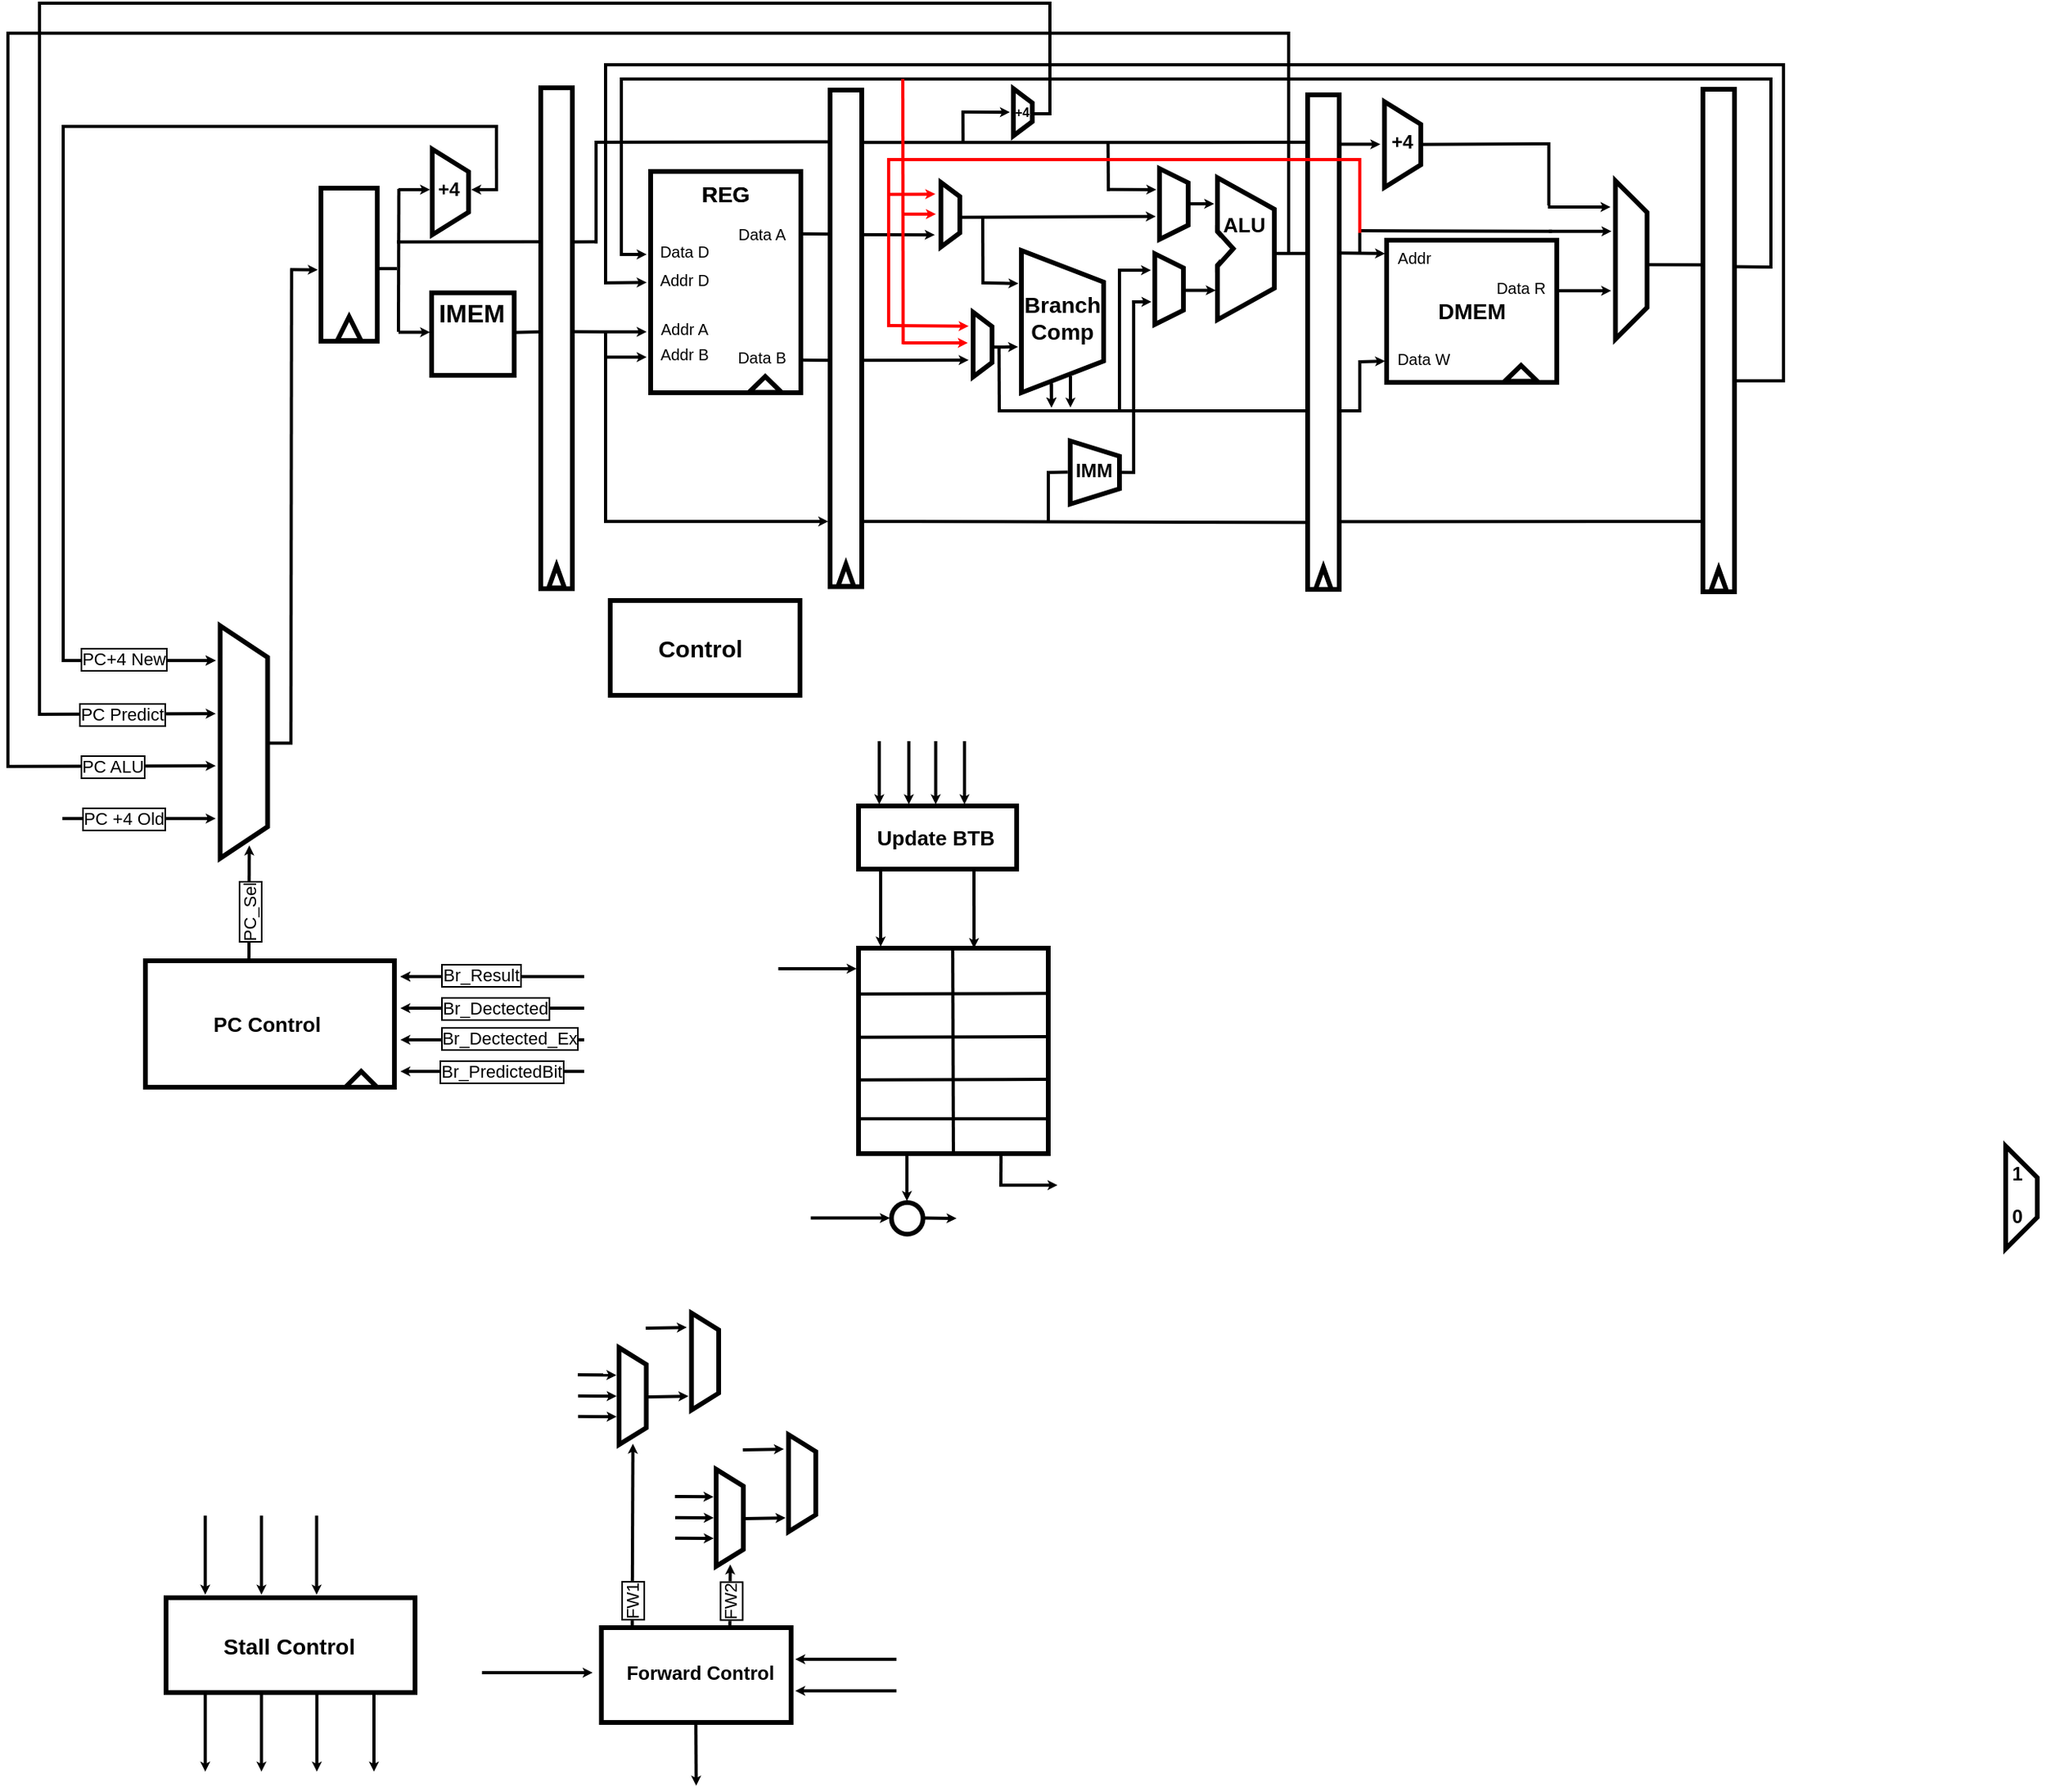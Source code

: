 <mxfile version="15.4.0" type="device"><diagram id="YKIBnA5jjdwFtylRU8H6" name="Page-1"><mxGraphModel dx="1447" dy="850" grid="1" gridSize="10" guides="1" tooltips="1" connect="1" arrows="1" fold="1" page="1" pageScale="1" pageWidth="827" pageHeight="1169" math="0" shadow="0"><root><mxCell id="0"/><mxCell id="1" parent="0"/><mxCell id="d2UTugv3FbUXJhRa-wOp-1" value="&lt;b&gt;&lt;br&gt;&lt;br&gt;&lt;/b&gt;" style="shape=trapezoid;perimeter=trapezoidPerimeter;whiteSpace=wrap;html=1;fixedSize=1;rotation=90;strokeWidth=3;" parent="1" vertex="1"><mxGeometry x="1261" y="777.75" width="65" height="20" as="geometry"/></mxCell><mxCell id="d2UTugv3FbUXJhRa-wOp-3" value="" style="rounded=0;whiteSpace=wrap;html=1;strokeWidth=3;rotation=-90;" parent="1" vertex="1"><mxGeometry x="187.39" y="179.69" width="96.84" height="35.62" as="geometry"/></mxCell><mxCell id="d2UTugv3FbUXJhRa-wOp-5" value="" style="triangle;whiteSpace=wrap;html=1;strokeWidth=3;rotation=-90;" parent="1" vertex="1"><mxGeometry x="228.31" y="230.5" width="15" height="15" as="geometry"/></mxCell><mxCell id="d2UTugv3FbUXJhRa-wOp-6" value="" style="shape=trapezoid;perimeter=trapezoidPerimeter;whiteSpace=wrap;html=1;fixedSize=1;strokeWidth=3;rotation=90;size=14.29;" parent="1" vertex="1"><mxGeometry x="272.73" y="140" width="54.23" height="22.96" as="geometry"/></mxCell><mxCell id="d2UTugv3FbUXJhRa-wOp-8" value="" style="whiteSpace=wrap;html=1;aspect=fixed;strokeWidth=3;" parent="1" vertex="1"><mxGeometry x="288" y="215.31" width="52.19" height="52.19" as="geometry"/></mxCell><mxCell id="d2UTugv3FbUXJhRa-wOp-11" value="" style="rounded=0;whiteSpace=wrap;html=1;strokeWidth=3;rotation=90;" parent="1" vertex="1"><mxGeometry x="404" y="161" width="140" height="95" as="geometry"/></mxCell><mxCell id="d2UTugv3FbUXJhRa-wOp-12" value="" style="rounded=0;whiteSpace=wrap;html=1;strokeWidth=3;rotation=-90;" parent="1" vertex="1"><mxGeometry x="392.88" y="234.13" width="314.25" height="20" as="geometry"/></mxCell><mxCell id="d2UTugv3FbUXJhRa-wOp-13" value="" style="triangle;whiteSpace=wrap;html=1;strokeWidth=3;rotation=-90;" parent="1" vertex="1"><mxGeometry x="543" y="389" width="14" height="10" as="geometry"/></mxCell><mxCell id="d2UTugv3FbUXJhRa-wOp-14" value="" style="shape=trapezoid;perimeter=trapezoidPerimeter;whiteSpace=wrap;html=1;fixedSize=1;strokeWidth=3;rotation=90;" parent="1" vertex="1"><mxGeometry x="642" y="207.5" width="90" height="52" as="geometry"/></mxCell><mxCell id="d2UTugv3FbUXJhRa-wOp-15" value="" style="shape=trapezoid;perimeter=trapezoidPerimeter;whiteSpace=wrap;html=1;fixedSize=1;rotation=90;strokeWidth=3;size=8.96;" parent="1" vertex="1"><mxGeometry x="735" y="150.02" width="44.79" height="18.11" as="geometry"/></mxCell><mxCell id="d2UTugv3FbUXJhRa-wOp-17" value="" style="shape=trapezoid;perimeter=trapezoidPerimeter;whiteSpace=wrap;html=1;fixedSize=1;rotation=90;strokeWidth=3;size=8.96;" parent="1" vertex="1"><mxGeometry x="732" y="203.88" width="44.79" height="18.11" as="geometry"/></mxCell><mxCell id="d2UTugv3FbUXJhRa-wOp-18" value="" style="shape=trapezoid;perimeter=trapezoidPerimeter;whiteSpace=wrap;html=1;fixedSize=1;strokeWidth=3;rotation=90;" parent="1" vertex="1"><mxGeometry x="757.96" y="169.38" width="90" height="36" as="geometry"/></mxCell><mxCell id="d2UTugv3FbUXJhRa-wOp-19" value="" style="triangle;whiteSpace=wrap;html=1;strokeWidth=3;shadow=0;rounded=0;sketch=0;" parent="1" vertex="1"><mxGeometry x="784.96" y="176.29" width="10" height="22.19" as="geometry"/></mxCell><mxCell id="d2UTugv3FbUXJhRa-wOp-33" value="" style="triangle;whiteSpace=wrap;html=1;strokeColor=#FFFFFF;" parent="1" vertex="1"><mxGeometry x="781.79" y="175.98" width="10" height="22.5" as="geometry"/></mxCell><mxCell id="d2UTugv3FbUXJhRa-wOp-35" value="" style="rounded=0;whiteSpace=wrap;html=1;strokeWidth=3;rotation=-90;" parent="1" vertex="1"><mxGeometry x="695.5" y="236.5" width="313" height="20" as="geometry"/></mxCell><mxCell id="d2UTugv3FbUXJhRa-wOp-37" value="" style="shape=trapezoid;perimeter=trapezoidPerimeter;whiteSpace=wrap;html=1;fixedSize=1;strokeWidth=3;rotation=90;size=14.29;" parent="1" vertex="1"><mxGeometry x="875" y="110" width="54.23" height="22.96" as="geometry"/></mxCell><mxCell id="d2UTugv3FbUXJhRa-wOp-39" value="" style="rounded=0;whiteSpace=wrap;html=1;strokeColor=#000000;strokeWidth=3;" parent="1" vertex="1"><mxGeometry x="892" y="182" width="107.6" height="90" as="geometry"/></mxCell><mxCell id="d2UTugv3FbUXJhRa-wOp-40" value="" style="triangle;whiteSpace=wrap;html=1;strokeColor=#000000;strokeWidth=3;rotation=-90;" parent="1" vertex="1"><mxGeometry x="972" y="256" width="10" height="20.5" as="geometry"/></mxCell><mxCell id="d2UTugv3FbUXJhRa-wOp-41" value="" style="shape=trapezoid;perimeter=trapezoidPerimeter;whiteSpace=wrap;html=1;fixedSize=1;strokeColor=#000000;strokeWidth=3;rotation=90;" parent="1" vertex="1"><mxGeometry x="996.6" y="184.5" width="100.21" height="20" as="geometry"/></mxCell><mxCell id="d2UTugv3FbUXJhRa-wOp-44" value="" style="rounded=0;whiteSpace=wrap;html=1;strokeWidth=3;rotation=-90;" parent="1" vertex="1"><mxGeometry x="208.5" y="234.07" width="317" height="20" as="geometry"/></mxCell><mxCell id="d2UTugv3FbUXJhRa-wOp-46" value="" style="rounded=0;whiteSpace=wrap;html=1;strokeWidth=3;rotation=-90;" parent="1" vertex="1"><mxGeometry x="943" y="235.5" width="318" height="20" as="geometry"/></mxCell><mxCell id="d2UTugv3FbUXJhRa-wOp-49" value="" style="endArrow=classic;html=1;startSize=0;endSize=0;strokeColor=#000000;strokeWidth=2;" parent="1" edge="1"><mxGeometry width="50" height="50" relative="1" as="geometry"><mxPoint x="198.5" y="200.6" as="sourcePoint"/><mxPoint x="216" y="200.73" as="targetPoint"/></mxGeometry></mxCell><mxCell id="d2UTugv3FbUXJhRa-wOp-51" value="" style="endArrow=none;html=1;startSize=0;endSize=0;strokeColor=#000000;strokeWidth=2;" parent="1" edge="1"><mxGeometry width="50" height="50" relative="1" as="geometry"><mxPoint x="55" y="449" as="sourcePoint"/><mxPoint x="55" y="109.35" as="targetPoint"/></mxGeometry></mxCell><mxCell id="d2UTugv3FbUXJhRa-wOp-52" value="" style="endArrow=classic;html=1;startSize=0;endSize=0;strokeColor=#000000;strokeWidth=2;" parent="1" edge="1"><mxGeometry width="50" height="50" relative="1" as="geometry"><mxPoint x="330" y="150" as="sourcePoint"/><mxPoint x="313" y="150.04" as="targetPoint"/></mxGeometry></mxCell><mxCell id="d2UTugv3FbUXJhRa-wOp-53" value="" style="endArrow=none;html=1;startSize=0;endSize=0;strokeColor=#000000;strokeWidth=2;" parent="1" edge="1"><mxGeometry width="50" height="50" relative="1" as="geometry"><mxPoint x="54" y="110" as="sourcePoint"/><mxPoint x="330" y="110" as="targetPoint"/></mxGeometry></mxCell><mxCell id="d2UTugv3FbUXJhRa-wOp-54" value="" style="endArrow=none;html=1;startSize=0;endSize=0;strokeColor=#000000;strokeWidth=2;" parent="1" edge="1"><mxGeometry width="50" height="50" relative="1" as="geometry"><mxPoint x="329" y="151" as="sourcePoint"/><mxPoint x="328.96" y="111" as="targetPoint"/></mxGeometry></mxCell><mxCell id="d2UTugv3FbUXJhRa-wOp-56" value="" style="endArrow=none;html=1;startSize=0;endSize=0;strokeColor=#000000;strokeWidth=2;endFill=0;" parent="1" edge="1"><mxGeometry width="50" height="50" relative="1" as="geometry"><mxPoint x="822" y="190.38" as="sourcePoint"/><mxPoint x="842" y="190.38" as="targetPoint"/></mxGeometry></mxCell><mxCell id="d2UTugv3FbUXJhRa-wOp-57" value="" style="endArrow=none;html=1;startSize=0;endSize=0;strokeColor=#000000;strokeWidth=2;" parent="1" edge="1"><mxGeometry width="50" height="50" relative="1" as="geometry"><mxPoint x="830" y="190" as="sourcePoint"/><mxPoint x="830" y="50" as="targetPoint"/></mxGeometry></mxCell><mxCell id="d2UTugv3FbUXJhRa-wOp-58" value="" style="endArrow=none;html=1;startSize=0;endSize=0;strokeColor=#000000;strokeWidth=2;" parent="1" edge="1"><mxGeometry width="50" height="50" relative="1" as="geometry"><mxPoint x="20" y="51" as="sourcePoint"/><mxPoint x="736" y="51" as="targetPoint"/></mxGeometry></mxCell><mxCell id="d2UTugv3FbUXJhRa-wOp-59" value="" style="endArrow=none;html=1;startSize=0;endSize=0;strokeColor=#000000;strokeWidth=2;" parent="1" edge="1"><mxGeometry width="50" height="50" relative="1" as="geometry"><mxPoint x="20" y="520" as="sourcePoint"/><mxPoint x="20" y="50" as="targetPoint"/></mxGeometry></mxCell><mxCell id="d2UTugv3FbUXJhRa-wOp-62" value="" style="endArrow=none;html=1;startSize=0;endSize=0;strokeColor=none;strokeWidth=2;" parent="1" edge="1"><mxGeometry width="50" height="50" relative="1" as="geometry"><mxPoint x="153.5" y="202.5" as="sourcePoint"/><mxPoint x="153.5" y="192.5" as="targetPoint"/></mxGeometry></mxCell><mxCell id="d2UTugv3FbUXJhRa-wOp-64" value="" style="endArrow=none;html=1;startSize=0;endSize=0;strokeColor=#FFFFFF;strokeWidth=3;" parent="1" edge="1"><mxGeometry width="50" height="50" relative="1" as="geometry"><mxPoint x="156" y="190" as="sourcePoint"/><mxPoint x="156" y="186.98" as="targetPoint"/></mxGeometry></mxCell><mxCell id="d2UTugv3FbUXJhRa-wOp-72" value="" style="endArrow=none;html=1;startSize=0;endSize=0;strokeColor=#000000;strokeWidth=2;" parent="1" edge="1"><mxGeometry width="50" height="50" relative="1" as="geometry"><mxPoint x="254" y="200" as="sourcePoint"/><mxPoint x="266" y="200" as="targetPoint"/></mxGeometry></mxCell><mxCell id="d2UTugv3FbUXJhRa-wOp-73" value="" style="endArrow=classic;html=1;startSize=0;endSize=0;strokeColor=#000000;strokeWidth=2;" parent="1" edge="1"><mxGeometry width="50" height="50" relative="1" as="geometry"><mxPoint x="267" y="150" as="sourcePoint"/><mxPoint x="287" y="150" as="targetPoint"/></mxGeometry></mxCell><mxCell id="d2UTugv3FbUXJhRa-wOp-74" value="" style="endArrow=classic;html=1;startSize=0;endSize=0;strokeColor=#000000;strokeWidth=2;" parent="1" edge="1"><mxGeometry width="50" height="50" relative="1" as="geometry"><mxPoint x="267" y="240.29" as="sourcePoint"/><mxPoint x="287" y="240.29" as="targetPoint"/></mxGeometry></mxCell><mxCell id="d2UTugv3FbUXJhRa-wOp-75" value="" style="endArrow=none;html=1;startSize=0;endSize=0;strokeColor=#000000;strokeWidth=2;" parent="1" edge="1"><mxGeometry width="50" height="50" relative="1" as="geometry"><mxPoint x="267" y="240" as="sourcePoint"/><mxPoint x="267.25" y="149.5" as="targetPoint"/></mxGeometry></mxCell><mxCell id="d2UTugv3FbUXJhRa-wOp-76" value="" style="endArrow=none;html=1;startSize=0;endSize=0;strokeColor=#000000;strokeWidth=2;" parent="1" edge="1"><mxGeometry width="50" height="50" relative="1" as="geometry"><mxPoint x="266" y="183.13" as="sourcePoint"/><mxPoint x="356" y="183" as="targetPoint"/></mxGeometry></mxCell><mxCell id="d2UTugv3FbUXJhRa-wOp-78" value="" style="endArrow=none;html=1;startSize=0;endSize=0;strokeColor=#000000;strokeWidth=2;" parent="1" edge="1"><mxGeometry width="50" height="50" relative="1" as="geometry"><mxPoint x="340.19" y="240.32" as="sourcePoint"/><mxPoint x="357" y="240" as="targetPoint"/></mxGeometry></mxCell><mxCell id="d2UTugv3FbUXJhRa-wOp-79" value="" style="endArrow=none;html=1;startSize=0;endSize=0;strokeColor=#000000;strokeWidth=2;" parent="1" edge="1"><mxGeometry width="50" height="50" relative="1" as="geometry"><mxPoint x="736" y="51" as="sourcePoint"/><mxPoint x="830.79" y="51" as="targetPoint"/></mxGeometry></mxCell><mxCell id="d2UTugv3FbUXJhRa-wOp-80" value="" style="endArrow=classic;html=1;startSize=0;endSize=0;strokeColor=#000000;strokeWidth=2;" parent="1" edge="1"><mxGeometry width="50" height="50" relative="1" as="geometry"><mxPoint x="407" y="191" as="sourcePoint"/><mxPoint x="424" y="191.0" as="targetPoint"/></mxGeometry></mxCell><mxCell id="d2UTugv3FbUXJhRa-wOp-81" value="" style="endArrow=classic;html=1;startSize=0;endSize=0;strokeColor=#000000;strokeWidth=2;" parent="1" edge="1"><mxGeometry width="50" height="50" relative="1" as="geometry"><mxPoint x="397" y="209" as="sourcePoint"/><mxPoint x="424" y="208.69" as="targetPoint"/></mxGeometry></mxCell><mxCell id="d2UTugv3FbUXJhRa-wOp-82" value="" style="endArrow=classic;html=1;startSize=0;endSize=0;strokeColor=#000000;strokeWidth=2;" parent="1" edge="1"><mxGeometry width="50" height="50" relative="1" as="geometry"><mxPoint x="397" y="256" as="sourcePoint"/><mxPoint x="424" y="256.0" as="targetPoint"/></mxGeometry></mxCell><mxCell id="d2UTugv3FbUXJhRa-wOp-83" value="" style="endArrow=classic;html=1;startSize=0;endSize=0;strokeColor=#000000;strokeWidth=2;" parent="1" edge="1"><mxGeometry width="50" height="50" relative="1" as="geometry"><mxPoint x="396" y="240" as="sourcePoint"/><mxPoint x="424" y="240" as="targetPoint"/></mxGeometry></mxCell><mxCell id="d2UTugv3FbUXJhRa-wOp-84" value="" style="endArrow=none;html=1;startSize=0;endSize=0;strokeColor=#000000;strokeWidth=2;" parent="1" edge="1"><mxGeometry width="50" height="50" relative="1" as="geometry"><mxPoint x="398" y="361" as="sourcePoint"/><mxPoint x="398" y="240.12" as="targetPoint"/></mxGeometry></mxCell><mxCell id="d2UTugv3FbUXJhRa-wOp-86" value="" style="endArrow=classic;html=1;startSize=0;endSize=0;strokeColor=#000000;strokeWidth=2;" parent="1" edge="1"><mxGeometry width="50" height="50" relative="1" as="geometry"><mxPoint x="398.84" y="360" as="sourcePoint"/><mxPoint x="538.84" y="360" as="targetPoint"/></mxGeometry></mxCell><mxCell id="d2UTugv3FbUXJhRa-wOp-88" value="" style="endArrow=none;html=1;startSize=0;endSize=0;strokeColor=#000000;strokeWidth=2;endFill=0;" parent="1" edge="1"><mxGeometry width="50" height="50" relative="1" as="geometry"><mxPoint x="1112" y="271" as="sourcePoint"/><mxPoint x="1144" y="271" as="targetPoint"/></mxGeometry></mxCell><mxCell id="d2UTugv3FbUXJhRa-wOp-89" value="" style="endArrow=none;html=1;startSize=0;endSize=0;strokeColor=#000000;strokeWidth=2;" parent="1" edge="1"><mxGeometry width="50" height="50" relative="1" as="geometry"><mxPoint x="1143" y="271.5" as="sourcePoint"/><mxPoint x="1143" y="70" as="targetPoint"/></mxGeometry></mxCell><mxCell id="d2UTugv3FbUXJhRa-wOp-90" value="" style="endArrow=none;html=1;startSize=0;endSize=0;strokeColor=#000000;strokeWidth=2;" parent="1" edge="1"><mxGeometry width="50" height="50" relative="1" as="geometry"><mxPoint x="397" y="71" as="sourcePoint"/><mxPoint x="1136" y="71" as="targetPoint"/></mxGeometry></mxCell><mxCell id="d2UTugv3FbUXJhRa-wOp-91" value="" style="endArrow=none;html=1;startSize=0;endSize=0;strokeColor=#000000;strokeWidth=2;" parent="1" edge="1"><mxGeometry width="50" height="50" relative="1" as="geometry"><mxPoint x="377" y="239.9" as="sourcePoint"/><mxPoint x="396" y="240" as="targetPoint"/></mxGeometry></mxCell><mxCell id="d2UTugv3FbUXJhRa-wOp-92" value="" style="endArrow=none;html=1;startSize=0;endSize=0;strokeColor=#000000;strokeWidth=2;" parent="1" edge="1"><mxGeometry width="50" height="50" relative="1" as="geometry"><mxPoint x="398" y="210" as="sourcePoint"/><mxPoint x="398" y="69.96" as="targetPoint"/></mxGeometry></mxCell><mxCell id="d2UTugv3FbUXJhRa-wOp-93" value="" style="endArrow=none;html=1;startSize=0;endSize=0;strokeColor=#000000;strokeWidth=2;entryX=0.864;entryY=0.007;entryDx=0;entryDy=0;entryPerimeter=0;" parent="1" edge="1"><mxGeometry width="50" height="50" relative="1" as="geometry"><mxPoint x="391" y="120" as="sourcePoint"/><mxPoint x="539.14" y="119.708" as="targetPoint"/></mxGeometry></mxCell><mxCell id="d2UTugv3FbUXJhRa-wOp-94" value="" style="endArrow=none;html=1;startSize=0;endSize=0;strokeColor=#000000;strokeWidth=2;endFill=0;" parent="1" edge="1"><mxGeometry width="50" height="50" relative="1" as="geometry"><mxPoint x="1112" y="198.8" as="sourcePoint"/><mxPoint x="1134" y="199" as="targetPoint"/></mxGeometry></mxCell><mxCell id="d2UTugv3FbUXJhRa-wOp-95" value="" style="endArrow=none;html=1;startSize=0;endSize=0;strokeColor=#000000;strokeWidth=2;" parent="1" edge="1"><mxGeometry width="50" height="50" relative="1" as="geometry"><mxPoint x="407" y="80" as="sourcePoint"/><mxPoint x="1136" y="80" as="targetPoint"/></mxGeometry></mxCell><mxCell id="d2UTugv3FbUXJhRa-wOp-96" value="" style="endArrow=none;html=1;startSize=0;endSize=0;strokeColor=#000000;strokeWidth=2;" parent="1" edge="1"><mxGeometry width="50" height="50" relative="1" as="geometry"><mxPoint x="1135" y="200" as="sourcePoint"/><mxPoint x="1135" y="80" as="targetPoint"/></mxGeometry></mxCell><mxCell id="d2UTugv3FbUXJhRa-wOp-97" value="" style="endArrow=none;html=1;startSize=0;endSize=0;strokeColor=#000000;strokeWidth=2;" parent="1" edge="1"><mxGeometry width="50" height="50" relative="1" as="geometry"><mxPoint x="408" y="190" as="sourcePoint"/><mxPoint x="408" y="79" as="targetPoint"/></mxGeometry></mxCell><mxCell id="d2UTugv3FbUXJhRa-wOp-99" value="" style="endArrow=none;html=1;startSize=0;endSize=0;strokeColor=#000000;strokeWidth=2;" parent="1" edge="1"><mxGeometry width="50" height="50" relative="1" as="geometry"><mxPoint x="392" y="184.13" as="sourcePoint"/><mxPoint x="392" y="121" as="targetPoint"/></mxGeometry></mxCell><mxCell id="d2UTugv3FbUXJhRa-wOp-100" value="" style="endArrow=none;html=1;startSize=0;endSize=0;strokeColor=#000000;strokeWidth=2;" parent="1" edge="1"><mxGeometry width="50" height="50" relative="1" as="geometry"><mxPoint x="377" y="183.13" as="sourcePoint"/><mxPoint x="392" y="183" as="targetPoint"/></mxGeometry></mxCell><mxCell id="d2UTugv3FbUXJhRa-wOp-101" value="" style="endArrow=none;html=1;startSize=0;endSize=0;strokeColor=#FFFFFF;strokeWidth=3;" parent="1" edge="1"><mxGeometry width="50" height="50" relative="1" as="geometry"><mxPoint x="373.93" y="201" as="sourcePoint"/><mxPoint x="373.93" y="171" as="targetPoint"/></mxGeometry></mxCell><mxCell id="d2UTugv3FbUXJhRa-wOp-103" value="" style="endArrow=none;html=1;startSize=0;endSize=0;strokeColor=#000000;strokeWidth=2;" parent="1" edge="1"><mxGeometry width="50" height="50" relative="1" as="geometry"><mxPoint x="521.39" y="257.8" as="sourcePoint"/><mxPoint x="539" y="258" as="targetPoint"/></mxGeometry></mxCell><mxCell id="d2UTugv3FbUXJhRa-wOp-104" value="" style="endArrow=none;html=1;startSize=0;endSize=0;strokeColor=#000000;strokeWidth=2;" parent="1" edge="1"><mxGeometry width="50" height="50" relative="1" as="geometry"><mxPoint x="521.23" y="177.98" as="sourcePoint"/><mxPoint x="538.84" y="178.18" as="targetPoint"/></mxGeometry></mxCell><mxCell id="d2UTugv3FbUXJhRa-wOp-105" value="" style="endArrow=classic;html=1;startSize=0;endSize=0;strokeColor=#000000;strokeWidth=2;exitX=0.456;exitY=1.016;exitDx=0;exitDy=0;exitPerimeter=0;" parent="1" edge="1"><mxGeometry width="50" height="50" relative="1" as="geometry"><mxPoint x="560.325" y="257.957" as="sourcePoint"/><mxPoint x="627.63" y="257.83" as="targetPoint"/></mxGeometry></mxCell><mxCell id="d2UTugv3FbUXJhRa-wOp-108" value="" style="endArrow=classic;html=1;startSize=0;endSize=0;strokeColor=#000000;strokeWidth=2;exitX=0.709;exitY=1.039;exitDx=0;exitDy=0;exitPerimeter=0;" parent="1" edge="1" source="d2UTugv3FbUXJhRa-wOp-12"><mxGeometry width="50" height="50" relative="1" as="geometry"><mxPoint x="566.23" y="178.58" as="sourcePoint"/><mxPoint x="606.23" y="178.58" as="targetPoint"/></mxGeometry></mxCell><mxCell id="d2UTugv3FbUXJhRa-wOp-111" value="" style="endArrow=none;html=1;startSize=0;endSize=0;strokeColor=#000000;strokeWidth=2;entryX=0.904;entryY=-0.018;entryDx=0;entryDy=0;entryPerimeter=0;" parent="1" target="d2UTugv3FbUXJhRa-wOp-35" edge="1"><mxGeometry width="50" height="50" relative="1" as="geometry"><mxPoint x="560.43" y="120.14" as="sourcePoint"/><mxPoint x="826" y="121" as="targetPoint"/></mxGeometry></mxCell><mxCell id="d2UTugv3FbUXJhRa-wOp-112" value="" style="endArrow=classic;html=1;startSize=0;endSize=0;strokeColor=#000000;strokeWidth=2;exitX=0.539;exitY=-0.024;exitDx=0;exitDy=0;exitPerimeter=0;" parent="1" edge="1"><mxGeometry width="50" height="50" relative="1" as="geometry"><mxPoint x="622.352" y="167.463" as="sourcePoint"/><mxPoint x="746" y="167" as="targetPoint"/></mxGeometry></mxCell><mxCell id="d2UTugv3FbUXJhRa-wOp-113" value="" style="endArrow=none;html=1;startSize=0;endSize=0;strokeColor=#000000;strokeWidth=2;" parent="1" edge="1"><mxGeometry width="50" height="50" relative="1" as="geometry"><mxPoint x="716" y="151" as="sourcePoint"/><mxPoint x="715.79" y="121" as="targetPoint"/></mxGeometry></mxCell><mxCell id="d2UTugv3FbUXJhRa-wOp-115" value="" style="endArrow=classic;html=1;startSize=0;endSize=0;strokeColor=#000000;strokeWidth=2;" parent="1" edge="1"><mxGeometry width="50" height="50" relative="1" as="geometry"><mxPoint x="763.96" y="213.7" as="sourcePoint"/><mxPoint x="783.96" y="213.7" as="targetPoint"/></mxGeometry></mxCell><mxCell id="d2UTugv3FbUXJhRa-wOp-117" value="" style="shape=trapezoid;perimeter=trapezoidPerimeter;whiteSpace=wrap;html=1;fixedSize=1;strokeColor=#000000;strokeWidth=3;rotation=90;size=9.75;" parent="1" vertex="1"><mxGeometry x="687.43" y="313.43" width="40" height="31.13" as="geometry"/></mxCell><mxCell id="d2UTugv3FbUXJhRa-wOp-120" value="" style="endArrow=classic;html=1;startSize=0;endSize=0;strokeColor=#000000;strokeWidth=2;" parent="1" edge="1"><mxGeometry width="50" height="50" relative="1" as="geometry"><mxPoint x="680" y="273" as="sourcePoint"/><mxPoint x="680" y="287.92" as="targetPoint"/></mxGeometry></mxCell><mxCell id="d2UTugv3FbUXJhRa-wOp-121" value="" style="endArrow=classic;html=1;startSize=0;endSize=0;strokeColor=#000000;strokeWidth=2;exitX=0.917;exitY=0.638;exitDx=0;exitDy=0;exitPerimeter=0;" parent="1" source="d2UTugv3FbUXJhRa-wOp-14" edge="1"><mxGeometry width="50" height="50" relative="1" as="geometry"><mxPoint x="680" y="273" as="sourcePoint"/><mxPoint x="680" y="287.92" as="targetPoint"/></mxGeometry></mxCell><mxCell id="d2UTugv3FbUXJhRa-wOp-122" value="" style="endArrow=classic;html=1;startSize=0;endSize=0;strokeColor=#000000;strokeWidth=2;" parent="1" edge="1"><mxGeometry width="50" height="50" relative="1" as="geometry"><mxPoint x="692" y="268" as="sourcePoint"/><mxPoint x="692" y="287.92" as="targetPoint"/></mxGeometry></mxCell><mxCell id="d2UTugv3FbUXJhRa-wOp-124" value="" style="endArrow=none;html=1;startSize=0;endSize=0;strokeColor=#000000;strokeWidth=2;" parent="1" edge="1"><mxGeometry width="50" height="50" relative="1" as="geometry"><mxPoint x="646" y="290" as="sourcePoint"/><mxPoint x="841" y="290" as="targetPoint"/></mxGeometry></mxCell><mxCell id="d2UTugv3FbUXJhRa-wOp-125" value="" style="endArrow=classic;html=1;startSize=0;endSize=0;strokeColor=#000000;strokeWidth=2;" parent="1" edge="1"><mxGeometry width="50" height="50" relative="1" as="geometry"><mxPoint x="722.96" y="201" as="sourcePoint"/><mxPoint x="742.96" y="201" as="targetPoint"/><Array as="points"><mxPoint x="742.96" y="201"/></Array></mxGeometry></mxCell><mxCell id="d2UTugv3FbUXJhRa-wOp-126" value="" style="endArrow=none;html=1;startSize=0;endSize=0;strokeColor=#000000;strokeWidth=2;" parent="1" edge="1"><mxGeometry width="50" height="50" relative="1" as="geometry"><mxPoint x="723" y="290" as="sourcePoint"/><mxPoint x="723" y="200" as="targetPoint"/></mxGeometry></mxCell><mxCell id="d2UTugv3FbUXJhRa-wOp-127" value="" style="endArrow=classic;html=1;startSize=0;endSize=0;strokeColor=#000000;strokeWidth=2;" parent="1" edge="1"><mxGeometry width="50" height="50" relative="1" as="geometry"><mxPoint x="730" y="221" as="sourcePoint"/><mxPoint x="743.25" y="220.99" as="targetPoint"/><Array as="points"><mxPoint x="743.25" y="220.99"/></Array></mxGeometry></mxCell><mxCell id="d2UTugv3FbUXJhRa-wOp-128" value="" style="endArrow=none;html=1;startSize=0;endSize=0;strokeColor=#000000;strokeWidth=2;" parent="1" edge="1"><mxGeometry width="50" height="50" relative="1" as="geometry"><mxPoint x="732" y="220" as="sourcePoint"/><mxPoint x="732" y="330" as="targetPoint"/></mxGeometry></mxCell><mxCell id="d2UTugv3FbUXJhRa-wOp-130" value="" style="endArrow=none;html=1;startSize=0;endSize=0;strokeColor=#000000;strokeWidth=2;" parent="1" edge="1"><mxGeometry width="50" height="50" relative="1" as="geometry"><mxPoint x="733" y="329" as="sourcePoint"/><mxPoint x="723" y="328.9" as="targetPoint"/></mxGeometry></mxCell><mxCell id="d2UTugv3FbUXJhRa-wOp-131" value="" style="endArrow=none;html=1;startSize=0;endSize=0;strokeColor=#FFFFFF;strokeWidth=2;" parent="1" edge="1"><mxGeometry width="50" height="50" relative="1" as="geometry"><mxPoint x="729.92" y="223.5" as="sourcePoint"/><mxPoint x="729.92" y="213.5" as="targetPoint"/><Array as="points"><mxPoint x="729.92" y="213.5"/></Array></mxGeometry></mxCell><mxCell id="d2UTugv3FbUXJhRa-wOp-132" value="" style="endArrow=none;html=1;startSize=0;endSize=0;strokeColor=#000000;strokeWidth=2;entryX=0.327;entryY=-0.044;entryDx=0;entryDy=0;entryPerimeter=0;" parent="1" edge="1"><mxGeometry width="50" height="50" relative="1" as="geometry"><mxPoint x="560.88" y="360" as="sourcePoint"/><mxPoint x="841.0" y="360.649" as="targetPoint"/><Array as="points"><mxPoint x="582.01" y="360"/></Array></mxGeometry></mxCell><mxCell id="d2UTugv3FbUXJhRa-wOp-133" value="" style="endArrow=none;html=1;startSize=0;endSize=0;strokeColor=#000000;strokeWidth=2;" parent="1" edge="1"><mxGeometry width="50" height="50" relative="1" as="geometry"><mxPoint x="678" y="360.5" as="sourcePoint"/><mxPoint x="678" y="330" as="targetPoint"/></mxGeometry></mxCell><mxCell id="d2UTugv3FbUXJhRa-wOp-134" value="" style="endArrow=none;html=1;startSize=0;endSize=0;strokeColor=#000000;strokeWidth=2;entryX=0.493;entryY=1.048;entryDx=0;entryDy=0;entryPerimeter=0;" parent="1" target="d2UTugv3FbUXJhRa-wOp-117" edge="1"><mxGeometry width="50" height="50" relative="1" as="geometry"><mxPoint x="677" y="329" as="sourcePoint"/><mxPoint x="701" y="319" as="targetPoint"/></mxGeometry></mxCell><mxCell id="d2UTugv3FbUXJhRa-wOp-135" value="" style="endArrow=classic;html=1;startSize=0;endSize=0;strokeColor=#000000;strokeWidth=2;exitX=0.68;exitY=1.046;exitDx=0;exitDy=0;exitPerimeter=0;" parent="1" source="d2UTugv3FbUXJhRa-wOp-35" edge="1"><mxGeometry width="50" height="50" relative="1" as="geometry"><mxPoint x="864.98" y="190.48" as="sourcePoint"/><mxPoint x="890.98" y="190.48" as="targetPoint"/></mxGeometry></mxCell><mxCell id="d2UTugv3FbUXJhRa-wOp-137" value="" style="endArrow=classic;html=1;startSize=0;endSize=0;strokeColor=#000000;strokeWidth=2;" parent="1" edge="1"><mxGeometry width="50" height="50" relative="1" as="geometry"><mxPoint x="874" y="259" as="sourcePoint"/><mxPoint x="891" y="258.5" as="targetPoint"/></mxGeometry></mxCell><mxCell id="d2UTugv3FbUXJhRa-wOp-138" value="" style="endArrow=none;html=1;startSize=0;endSize=0;strokeColor=#000000;strokeWidth=2;" parent="1" edge="1"><mxGeometry width="50" height="50" relative="1" as="geometry"><mxPoint x="875" y="291" as="sourcePoint"/><mxPoint x="875" y="260" as="targetPoint"/></mxGeometry></mxCell><mxCell id="d2UTugv3FbUXJhRa-wOp-139" value="" style="endArrow=none;html=1;startSize=0;endSize=0;strokeColor=#000000;strokeWidth=2;" parent="1" edge="1"><mxGeometry width="50" height="50" relative="1" as="geometry"><mxPoint x="863" y="290" as="sourcePoint"/><mxPoint x="875" y="290" as="targetPoint"/></mxGeometry></mxCell><mxCell id="d2UTugv3FbUXJhRa-wOp-140" value="" style="endArrow=none;html=1;startSize=0;endSize=0;strokeColor=#000000;strokeWidth=2;" parent="1" edge="1"><mxGeometry width="50" height="50" relative="1" as="geometry"><mxPoint x="862.51" y="360.08" as="sourcePoint"/><mxPoint x="1091.51" y="360" as="targetPoint"/><Array as="points"><mxPoint x="883.64" y="360.08"/></Array></mxGeometry></mxCell><mxCell id="d2UTugv3FbUXJhRa-wOp-141" value="" style="endArrow=classic;html=1;startSize=0;endSize=0;strokeColor=#000000;strokeWidth=2;" parent="1" edge="1"><mxGeometry width="50" height="50" relative="1" as="geometry"><mxPoint x="862" y="121.31" as="sourcePoint"/><mxPoint x="888" y="121.31" as="targetPoint"/></mxGeometry></mxCell><mxCell id="d2UTugv3FbUXJhRa-wOp-142" value="" style="endArrow=classic;html=1;startSize=0;endSize=0;strokeColor=#000000;strokeWidth=2;" parent="1" edge="1"><mxGeometry width="50" height="50" relative="1" as="geometry"><mxPoint x="1000" y="214" as="sourcePoint"/><mxPoint x="1034" y="213.99" as="targetPoint"/></mxGeometry></mxCell><mxCell id="d2UTugv3FbUXJhRa-wOp-143" value="" style="endArrow=none;html=1;startSize=0;endSize=0;strokeColor=#000000;strokeWidth=2;" parent="1" edge="1"><mxGeometry width="50" height="50" relative="1" as="geometry"><mxPoint x="915" y="121.34" as="sourcePoint"/><mxPoint x="994" y="121" as="targetPoint"/></mxGeometry></mxCell><mxCell id="d2UTugv3FbUXJhRa-wOp-144" value="" style="endArrow=none;html=1;startSize=0;endSize=0;strokeColor=#000000;strokeWidth=2;" parent="1" edge="1"><mxGeometry width="50" height="50" relative="1" as="geometry"><mxPoint x="994.6" y="160.02" as="sourcePoint"/><mxPoint x="994.6" y="120.02" as="targetPoint"/></mxGeometry></mxCell><mxCell id="d2UTugv3FbUXJhRa-wOp-145" value="" style="endArrow=classic;html=1;startSize=0;endSize=0;strokeColor=#000000;strokeWidth=2;" parent="1" edge="1"><mxGeometry width="50" height="50" relative="1" as="geometry"><mxPoint x="994" y="161" as="sourcePoint"/><mxPoint x="1033.6" y="161" as="targetPoint"/></mxGeometry></mxCell><mxCell id="d2UTugv3FbUXJhRa-wOp-146" value="" style="endArrow=classic;html=1;startSize=0;endSize=0;strokeColor=#000000;strokeWidth=2;" parent="1" edge="1"><mxGeometry width="50" height="50" relative="1" as="geometry"><mxPoint x="994.6" y="176.38" as="sourcePoint"/><mxPoint x="1034.2" y="176.38" as="targetPoint"/></mxGeometry></mxCell><mxCell id="d2UTugv3FbUXJhRa-wOp-147" value="" style="endArrow=none;html=1;startSize=0;endSize=0;strokeColor=#000000;strokeWidth=2;" parent="1" edge="1"><mxGeometry width="50" height="50" relative="1" as="geometry"><mxPoint x="874" y="176" as="sourcePoint"/><mxPoint x="996.6" y="176.38" as="targetPoint"/></mxGeometry></mxCell><mxCell id="d2UTugv3FbUXJhRa-wOp-148" value="" style="endArrow=none;html=1;startSize=0;endSize=0;strokeColor=#000000;strokeWidth=2;" parent="1" edge="1"><mxGeometry width="50" height="50" relative="1" as="geometry"><mxPoint x="875" y="190" as="sourcePoint"/><mxPoint x="875" y="176.54" as="targetPoint"/></mxGeometry></mxCell><mxCell id="d2UTugv3FbUXJhRa-wOp-149" value="" style="endArrow=none;html=1;startSize=0;endSize=0;strokeColor=#000000;strokeWidth=2;entryX=0.55;entryY=-0.035;entryDx=0;entryDy=0;entryPerimeter=0;" parent="1" edge="1"><mxGeometry width="50" height="50" relative="1" as="geometry"><mxPoint x="1056" y="197.54" as="sourcePoint"/><mxPoint x="1093.3" y="197.6" as="targetPoint"/></mxGeometry></mxCell><mxCell id="d2UTugv3FbUXJhRa-wOp-150" value="" style="endArrow=classic;html=1;startSize=0;endSize=0;strokeColor=#FF0000;strokeWidth=2;" parent="1" edge="1"><mxGeometry width="50" height="50" relative="1" as="geometry"><mxPoint x="586.93" y="165.54" as="sourcePoint"/><mxPoint x="606.93" y="165.54" as="targetPoint"/><Array as="points"><mxPoint x="606.93" y="165.54"/></Array></mxGeometry></mxCell><mxCell id="d2UTugv3FbUXJhRa-wOp-153" value="" style="endArrow=none;html=1;startSize=0;endSize=0;strokeColor=#FF0000;strokeWidth=2;" parent="1" edge="1"><mxGeometry width="50" height="50" relative="1" as="geometry"><mxPoint x="875" y="177.38" as="sourcePoint"/><mxPoint x="875" y="130" as="targetPoint"/></mxGeometry></mxCell><mxCell id="d2UTugv3FbUXJhRa-wOp-154" value="" style="endArrow=none;html=1;startSize=0;endSize=0;strokeColor=#FF0000;strokeWidth=2;" parent="1" edge="1"><mxGeometry width="50" height="50" relative="1" as="geometry"><mxPoint x="576" y="131" as="sourcePoint"/><mxPoint x="874" y="131" as="targetPoint"/></mxGeometry></mxCell><mxCell id="d2UTugv3FbUXJhRa-wOp-158" value="&lt;b&gt;1&lt;/b&gt;" style="text;html=1;strokeColor=none;fillColor=none;align=center;verticalAlign=middle;whiteSpace=wrap;rounded=0;" parent="1" vertex="1"><mxGeometry x="1280.5" y="768.73" width="20" height="9.5" as="geometry"/></mxCell><mxCell id="d2UTugv3FbUXJhRa-wOp-159" value="&lt;b&gt;0&lt;/b&gt;" style="text;html=1;strokeColor=none;fillColor=none;align=center;verticalAlign=middle;whiteSpace=wrap;rounded=0;" parent="1" vertex="1"><mxGeometry x="1280.5" y="795.5" width="20" height="9.5" as="geometry"/></mxCell><mxCell id="d2UTugv3FbUXJhRa-wOp-160" value="&lt;b&gt;+4&lt;/b&gt;" style="text;html=1;strokeColor=none;fillColor=none;align=center;verticalAlign=middle;whiteSpace=wrap;rounded=0;" parent="1" vertex="1"><mxGeometry x="278.84" y="139.96" width="40" height="20" as="geometry"/></mxCell><mxCell id="d2UTugv3FbUXJhRa-wOp-161" value="&lt;b&gt;&lt;font style=&quot;font-size: 16px&quot;&gt;IMEM&lt;/font&gt;&lt;/b&gt;" style="text;html=1;strokeColor=none;fillColor=none;align=center;verticalAlign=middle;whiteSpace=wrap;rounded=0;" parent="1" vertex="1"><mxGeometry x="287.46" y="219" width="53.27" height="17.5" as="geometry"/></mxCell><mxCell id="d2UTugv3FbUXJhRa-wOp-162" value="&lt;b&gt;&lt;font style=&quot;font-size: 14px&quot;&gt;REG&lt;/font&gt;&lt;/b&gt;" style="text;html=1;strokeColor=none;fillColor=none;align=center;verticalAlign=middle;whiteSpace=wrap;rounded=0;" parent="1" vertex="1"><mxGeometry x="454" y="142.96" width="40" height="20" as="geometry"/></mxCell><mxCell id="d2UTugv3FbUXJhRa-wOp-163" value="&lt;font style=&quot;font-size: 10px&quot;&gt;Data D&lt;/font&gt;" style="text;html=1;strokeColor=none;fillColor=none;align=center;verticalAlign=middle;whiteSpace=wrap;rounded=0;" parent="1" vertex="1"><mxGeometry x="429.75" y="178.98" width="36.25" height="20" as="geometry"/></mxCell><mxCell id="d2UTugv3FbUXJhRa-wOp-164" value="&lt;font style=&quot;font-size: 10px&quot;&gt;Addr D&lt;/font&gt;" style="text;html=1;strokeColor=none;fillColor=none;align=center;verticalAlign=middle;whiteSpace=wrap;rounded=0;" parent="1" vertex="1"><mxGeometry x="429.75" y="197.25" width="36.25" height="20" as="geometry"/></mxCell><mxCell id="d2UTugv3FbUXJhRa-wOp-165" value="&lt;font style=&quot;font-size: 10px&quot;&gt;Addr A&lt;/font&gt;" style="text;html=1;strokeColor=none;fillColor=none;align=center;verticalAlign=middle;whiteSpace=wrap;rounded=0;" parent="1" vertex="1"><mxGeometry x="429.75" y="228" width="36.25" height="20" as="geometry"/></mxCell><mxCell id="d2UTugv3FbUXJhRa-wOp-166" value="&lt;font style=&quot;font-size: 10px&quot;&gt;Addr B&lt;/font&gt;" style="text;html=1;strokeColor=none;fillColor=none;align=center;verticalAlign=middle;whiteSpace=wrap;rounded=0;" parent="1" vertex="1"><mxGeometry x="429.75" y="244" width="36.25" height="20" as="geometry"/></mxCell><mxCell id="d2UTugv3FbUXJhRa-wOp-167" value="&lt;font style=&quot;font-size: 10px&quot;&gt;Data A&lt;/font&gt;" style="text;html=1;strokeColor=none;fillColor=none;align=center;verticalAlign=middle;whiteSpace=wrap;rounded=0;" parent="1" vertex="1"><mxGeometry x="479" y="168.48" width="36.25" height="20" as="geometry"/></mxCell><mxCell id="d2UTugv3FbUXJhRa-wOp-168" value="&lt;font style=&quot;font-size: 10px&quot;&gt;Data B&lt;/font&gt;" style="text;html=1;strokeColor=none;fillColor=none;align=center;verticalAlign=middle;whiteSpace=wrap;rounded=0;" parent="1" vertex="1"><mxGeometry x="479" y="245.5" width="36.25" height="20" as="geometry"/></mxCell><mxCell id="d2UTugv3FbUXJhRa-wOp-169" value="" style="triangle;whiteSpace=wrap;html=1;strokeColor=#000000;strokeWidth=3;rotation=-90;" parent="1" vertex="1"><mxGeometry x="494" y="263" width="10" height="20.5" as="geometry"/></mxCell><mxCell id="d2UTugv3FbUXJhRa-wOp-170" value="&lt;font style=&quot;font-size: 14px&quot;&gt;&lt;b&gt;Branch&lt;br&gt;Comp&lt;/b&gt;&lt;/font&gt;" style="text;html=1;strokeColor=none;fillColor=none;align=center;verticalAlign=middle;whiteSpace=wrap;rounded=0;" parent="1" vertex="1"><mxGeometry x="667" y="216.88" width="40" height="28.12" as="geometry"/></mxCell><mxCell id="d2UTugv3FbUXJhRa-wOp-172" value="&lt;b&gt;IMM&lt;/b&gt;" style="text;html=1;strokeColor=none;fillColor=none;align=center;verticalAlign=middle;whiteSpace=wrap;rounded=0;" parent="1" vertex="1"><mxGeometry x="687.43" y="318" width="40" height="20" as="geometry"/></mxCell><mxCell id="d2UTugv3FbUXJhRa-wOp-173" value="&lt;b&gt;&lt;font style=&quot;font-size: 13px&quot;&gt;ALU&lt;/font&gt;&lt;/b&gt;" style="text;html=1;strokeColor=none;fillColor=none;align=center;verticalAlign=middle;whiteSpace=wrap;rounded=0;" parent="1" vertex="1"><mxGeometry x="781.79" y="162" width="40" height="20" as="geometry"/></mxCell><mxCell id="d2UTugv3FbUXJhRa-wOp-174" value="&lt;b&gt;+4&lt;/b&gt;" style="text;html=1;strokeColor=none;fillColor=none;align=center;verticalAlign=middle;whiteSpace=wrap;rounded=0;" parent="1" vertex="1"><mxGeometry x="882.12" y="110.0" width="40" height="20" as="geometry"/></mxCell><mxCell id="d2UTugv3FbUXJhRa-wOp-176" value="&lt;b&gt;&lt;font style=&quot;font-size: 14px&quot;&gt;REG&lt;/font&gt;&lt;/b&gt;" style="text;html=1;strokeColor=none;fillColor=none;align=center;verticalAlign=middle;whiteSpace=wrap;rounded=0;" parent="1" vertex="1"><mxGeometry x="454" y="142.96" width="40" height="20" as="geometry"/></mxCell><mxCell id="d2UTugv3FbUXJhRa-wOp-177" value="&lt;b&gt;&lt;font style=&quot;font-size: 14px&quot;&gt;DMEM&lt;/font&gt;&lt;/b&gt;" style="text;html=1;strokeColor=none;fillColor=none;align=center;verticalAlign=middle;whiteSpace=wrap;rounded=0;" parent="1" vertex="1"><mxGeometry x="925.8" y="217.38" width="40" height="20" as="geometry"/></mxCell><mxCell id="d2UTugv3FbUXJhRa-wOp-178" value="&lt;font style=&quot;font-size: 10px&quot;&gt;Addr&amp;nbsp;&lt;/font&gt;" style="text;html=1;strokeColor=none;fillColor=none;align=center;verticalAlign=middle;whiteSpace=wrap;rounded=0;" parent="1" vertex="1"><mxGeometry x="892.98" y="183.38" width="36.25" height="20" as="geometry"/></mxCell><mxCell id="d2UTugv3FbUXJhRa-wOp-179" value="&lt;font style=&quot;font-size: 10px&quot;&gt;Data W&lt;/font&gt;" style="text;html=1;strokeColor=none;fillColor=none;align=center;verticalAlign=middle;whiteSpace=wrap;rounded=0;" parent="1" vertex="1"><mxGeometry x="890.98" y="247" width="49.02" height="20" as="geometry"/></mxCell><mxCell id="d2UTugv3FbUXJhRa-wOp-180" value="&lt;font style=&quot;font-size: 10px&quot;&gt;Data R&lt;/font&gt;" style="text;html=1;strokeColor=none;fillColor=none;align=center;verticalAlign=middle;whiteSpace=wrap;rounded=0;" parent="1" vertex="1"><mxGeometry x="958.88" y="202" width="36.25" height="20" as="geometry"/></mxCell><mxCell id="d2UTugv3FbUXJhRa-wOp-181" value="" style="triangle;whiteSpace=wrap;html=1;strokeWidth=3;rotation=-90;" parent="1" vertex="1"><mxGeometry x="360" y="390" width="14" height="10" as="geometry"/></mxCell><mxCell id="d2UTugv3FbUXJhRa-wOp-183" value="" style="triangle;whiteSpace=wrap;html=1;strokeWidth=3;rotation=-90;" parent="1" vertex="1"><mxGeometry x="845" y="391" width="14" height="10" as="geometry"/></mxCell><mxCell id="d2UTugv3FbUXJhRa-wOp-184" value="" style="triangle;whiteSpace=wrap;html=1;strokeWidth=3;rotation=-90;" parent="1" vertex="1"><mxGeometry x="1095" y="392" width="14" height="10" as="geometry"/></mxCell><mxCell id="d2UTugv3FbUXJhRa-wOp-185" value="" style="rounded=0;whiteSpace=wrap;html=1;strokeColor=#000000;strokeWidth=3;" parent="1" vertex="1"><mxGeometry x="106.94" y="638" width="157.5" height="80" as="geometry"/></mxCell><mxCell id="d2UTugv3FbUXJhRa-wOp-188" value="" style="endArrow=classic;html=1;startSize=0;endSize=0;strokeColor=#000000;strokeWidth=2;" parent="1" edge="1"><mxGeometry width="50" height="50" relative="1" as="geometry"><mxPoint x="318.19" y="648" as="sourcePoint"/><mxPoint x="268.19" y="648" as="targetPoint"/></mxGeometry></mxCell><mxCell id="d2UTugv3FbUXJhRa-wOp-189" value="" style="endArrow=classic;html=1;startSize=0;endSize=0;strokeColor=#000000;strokeWidth=2;" parent="1" edge="1"><mxGeometry width="50" height="50" relative="1" as="geometry"><mxPoint x="384.44" y="648" as="sourcePoint"/><mxPoint x="268.19" y="648.0" as="targetPoint"/></mxGeometry></mxCell><mxCell id="d2UTugv3FbUXJhRa-wOp-195" value="Br_Result" style="edgeLabel;html=1;align=center;verticalAlign=middle;resizable=0;points=[];labelBorderColor=#000000;" parent="d2UTugv3FbUXJhRa-wOp-189" vertex="1" connectable="0"><mxGeometry x="0.389" y="-1" relative="1" as="geometry"><mxPoint x="15" as="offset"/></mxGeometry></mxCell><mxCell id="d2UTugv3FbUXJhRa-wOp-190" value="" style="endArrow=classic;html=1;startSize=0;endSize=0;strokeColor=#000000;strokeWidth=2;" parent="1" edge="1"><mxGeometry width="50" height="50" relative="1" as="geometry"><mxPoint x="384.44" y="668" as="sourcePoint"/><mxPoint x="268.19" y="668.0" as="targetPoint"/></mxGeometry></mxCell><mxCell id="d2UTugv3FbUXJhRa-wOp-196" value="Br_Dectected" style="edgeLabel;html=1;align=center;verticalAlign=middle;resizable=0;points=[];labelBorderColor=#000000;" parent="d2UTugv3FbUXJhRa-wOp-190" vertex="1" connectable="0"><mxGeometry x="0.513" relative="1" as="geometry"><mxPoint x="31" as="offset"/></mxGeometry></mxCell><mxCell id="d2UTugv3FbUXJhRa-wOp-191" value="" style="endArrow=classic;html=1;startSize=0;endSize=0;strokeColor=#000000;strokeWidth=2;" parent="1" edge="1"><mxGeometry width="50" height="50" relative="1" as="geometry"><mxPoint x="384.44" y="688" as="sourcePoint"/><mxPoint x="268.19" y="688" as="targetPoint"/></mxGeometry></mxCell><mxCell id="d2UTugv3FbUXJhRa-wOp-197" value="Br_Dectected_Ex" style="edgeLabel;html=1;align=center;verticalAlign=middle;resizable=0;points=[];labelBorderColor=#000000;" parent="d2UTugv3FbUXJhRa-wOp-191" vertex="1" connectable="0"><mxGeometry x="0.231" y="-1" relative="1" as="geometry"><mxPoint x="24" as="offset"/></mxGeometry></mxCell><mxCell id="d2UTugv3FbUXJhRa-wOp-192" value="" style="endArrow=classic;html=1;startSize=0;endSize=0;strokeColor=#000000;strokeWidth=2;" parent="1" edge="1"><mxGeometry width="50" height="50" relative="1" as="geometry"><mxPoint x="384.44" y="708" as="sourcePoint"/><mxPoint x="268.19" y="708" as="targetPoint"/></mxGeometry></mxCell><mxCell id="d2UTugv3FbUXJhRa-wOp-198" value="Br_PredictedBit" style="edgeLabel;html=1;align=center;verticalAlign=middle;resizable=0;points=[];labelBorderColor=#000000;" parent="d2UTugv3FbUXJhRa-wOp-192" vertex="1" connectable="0"><mxGeometry x="0.212" relative="1" as="geometry"><mxPoint x="18" as="offset"/></mxGeometry></mxCell><mxCell id="d2UTugv3FbUXJhRa-wOp-199" value="&lt;b&gt;&lt;font style=&quot;font-size: 13px&quot;&gt;PC Control&lt;/font&gt;&lt;/b&gt;" style="text;html=1;strokeColor=none;fillColor=none;align=center;verticalAlign=middle;whiteSpace=wrap;rounded=0;" parent="1" vertex="1"><mxGeometry x="144.44" y="668" width="80" height="20" as="geometry"/></mxCell><mxCell id="d2UTugv3FbUXJhRa-wOp-200" value="" style="triangle;whiteSpace=wrap;html=1;strokeColor=#000000;strokeWidth=3;rotation=-90;" parent="1" vertex="1"><mxGeometry x="238.44" y="703" width="10" height="20" as="geometry"/></mxCell><mxCell id="d2UTugv3FbUXJhRa-wOp-201" value="" style="shape=trapezoid;perimeter=trapezoidPerimeter;whiteSpace=wrap;html=1;fixedSize=1;strokeColor=#000000;strokeWidth=3;rotation=90;" parent="1" vertex="1"><mxGeometry x="95.64" y="484.58" width="147.21" height="30" as="geometry"/></mxCell><mxCell id="d2UTugv3FbUXJhRa-wOp-202" value="" style="endArrow=classic;html=1;startSize=0;endSize=0;strokeColor=#000000;strokeWidth=2;" parent="1" edge="1"><mxGeometry width="50" height="50" relative="1" as="geometry"><mxPoint x="81.44" y="448" as="sourcePoint"/><mxPoint x="151.44" y="448" as="targetPoint"/></mxGeometry></mxCell><mxCell id="d2UTugv3FbUXJhRa-wOp-203" value="" style="endArrow=classic;html=1;startSize=0;endSize=0;strokeColor=#000000;strokeWidth=2;" parent="1" edge="1"><mxGeometry width="50" height="50" relative="1" as="geometry"><mxPoint x="54.44" y="448" as="sourcePoint"/><mxPoint x="151.44" y="448.0" as="targetPoint"/></mxGeometry></mxCell><mxCell id="d2UTugv3FbUXJhRa-wOp-207" value="PC+4 New" style="edgeLabel;html=1;align=center;verticalAlign=middle;resizable=0;points=[];labelBorderColor=#000000;" parent="d2UTugv3FbUXJhRa-wOp-203" vertex="1" connectable="0"><mxGeometry x="-0.216" y="1" relative="1" as="geometry"><mxPoint as="offset"/></mxGeometry></mxCell><mxCell id="d2UTugv3FbUXJhRa-wOp-204" value="" style="endArrow=classic;html=1;startSize=0;endSize=0;strokeColor=#000000;strokeWidth=2;" parent="1" edge="1"><mxGeometry width="50" height="50" relative="1" as="geometry"><mxPoint x="40" y="482" as="sourcePoint"/><mxPoint x="151.44" y="481.58" as="targetPoint"/></mxGeometry></mxCell><mxCell id="d2UTugv3FbUXJhRa-wOp-208" value="PC Predict" style="edgeLabel;html=1;align=center;verticalAlign=middle;resizable=0;points=[];labelBorderColor=#000000;" parent="d2UTugv3FbUXJhRa-wOp-204" vertex="1" connectable="0"><mxGeometry x="-0.494" relative="1" as="geometry"><mxPoint x="24" as="offset"/></mxGeometry></mxCell><mxCell id="d2UTugv3FbUXJhRa-wOp-205" value="" style="endArrow=classic;html=1;startSize=0;endSize=0;strokeColor=#000000;strokeWidth=2;" parent="1" edge="1"><mxGeometry width="50" height="50" relative="1" as="geometry"><mxPoint x="20" y="515" as="sourcePoint"/><mxPoint x="151.44" y="514.58" as="targetPoint"/></mxGeometry></mxCell><mxCell id="d2UTugv3FbUXJhRa-wOp-209" value="PC ALU" style="edgeLabel;html=1;align=center;verticalAlign=middle;resizable=0;points=[];labelBorderColor=#000000;" parent="d2UTugv3FbUXJhRa-wOp-205" vertex="1" connectable="0"><mxGeometry x="-0.173" relative="1" as="geometry"><mxPoint x="11" as="offset"/></mxGeometry></mxCell><mxCell id="d2UTugv3FbUXJhRa-wOp-206" value="" style="endArrow=classic;html=1;startSize=0;endSize=0;strokeColor=#000000;strokeWidth=2;" parent="1" edge="1"><mxGeometry width="50" height="50" relative="1" as="geometry"><mxPoint x="54.44" y="548" as="sourcePoint"/><mxPoint x="151.44" y="548.0" as="targetPoint"/></mxGeometry></mxCell><mxCell id="d2UTugv3FbUXJhRa-wOp-210" value="PC +4 Old" style="edgeLabel;html=1;align=center;verticalAlign=middle;resizable=0;points=[];labelBorderColor=#000000;" parent="d2UTugv3FbUXJhRa-wOp-206" vertex="1" connectable="0"><mxGeometry x="-0.419" relative="1" as="geometry"><mxPoint x="10" as="offset"/></mxGeometry></mxCell><mxCell id="d2UTugv3FbUXJhRa-wOp-211" value="" style="endArrow=classic;html=1;startSize=0;endSize=0;strokeColor=#000000;strokeWidth=2;" parent="1" edge="1"><mxGeometry width="50" height="50" relative="1" as="geometry"><mxPoint x="172.44" y="639" as="sourcePoint"/><mxPoint x="172.67" y="565" as="targetPoint"/><Array as="points"/></mxGeometry></mxCell><mxCell id="d2UTugv3FbUXJhRa-wOp-212" value="PC_Sel" style="edgeLabel;html=1;align=center;verticalAlign=middle;resizable=0;points=[];labelBorderColor=#000000;rotation=-90;" parent="d2UTugv3FbUXJhRa-wOp-211" vertex="1" connectable="0"><mxGeometry x="-0.429" y="-1" relative="1" as="geometry"><mxPoint x="-1" y="-10" as="offset"/></mxGeometry></mxCell><mxCell id="d2UTugv3FbUXJhRa-wOp-213" value="" style="rounded=0;whiteSpace=wrap;html=1;strokeColor=#000000;strokeWidth=3;" parent="1" vertex="1"><mxGeometry x="120" y="1041.1" width="157.5" height="60" as="geometry"/></mxCell><mxCell id="d2UTugv3FbUXJhRa-wOp-214" value="" style="endArrow=classic;html=1;startSize=0;endSize=0;strokeColor=#000000;strokeWidth=2;" parent="1" edge="1"><mxGeometry width="50" height="50" relative="1" as="geometry"><mxPoint x="144.81" y="989.1" as="sourcePoint"/><mxPoint x="144.81" y="1039.1" as="targetPoint"/></mxGeometry></mxCell><mxCell id="d2UTugv3FbUXJhRa-wOp-215" value="" style="endArrow=classic;html=1;startSize=0;endSize=0;strokeColor=#000000;strokeWidth=2;" parent="1" edge="1"><mxGeometry width="50" height="50" relative="1" as="geometry"><mxPoint x="180.34" y="989.1" as="sourcePoint"/><mxPoint x="180.34" y="1039.1" as="targetPoint"/></mxGeometry></mxCell><mxCell id="d2UTugv3FbUXJhRa-wOp-216" value="" style="endArrow=classic;html=1;startSize=0;endSize=0;strokeColor=#000000;strokeWidth=2;" parent="1" edge="1"><mxGeometry width="50" height="50" relative="1" as="geometry"><mxPoint x="215.25" y="989.1" as="sourcePoint"/><mxPoint x="215.25" y="1039.1" as="targetPoint"/></mxGeometry></mxCell><mxCell id="d2UTugv3FbUXJhRa-wOp-217" value="" style="endArrow=classic;html=1;startSize=0;endSize=0;strokeColor=#000000;strokeWidth=2;" parent="1" edge="1"><mxGeometry width="50" height="50" relative="1" as="geometry"><mxPoint x="180.34" y="1101.1" as="sourcePoint"/><mxPoint x="180.34" y="1151.1" as="targetPoint"/></mxGeometry></mxCell><mxCell id="d2UTugv3FbUXJhRa-wOp-218" value="" style="endArrow=classic;html=1;startSize=0;endSize=0;strokeColor=#000000;strokeWidth=2;" parent="1" edge="1"><mxGeometry width="50" height="50" relative="1" as="geometry"><mxPoint x="144.81" y="1101.1" as="sourcePoint"/><mxPoint x="144.81" y="1151.1" as="targetPoint"/></mxGeometry></mxCell><mxCell id="d2UTugv3FbUXJhRa-wOp-219" value="" style="endArrow=classic;html=1;startSize=0;endSize=0;strokeColor=#000000;strokeWidth=2;" parent="1" edge="1"><mxGeometry width="50" height="50" relative="1" as="geometry"><mxPoint x="215.39" y="1101.1" as="sourcePoint"/><mxPoint x="215.39" y="1151.1" as="targetPoint"/></mxGeometry></mxCell><mxCell id="d2UTugv3FbUXJhRa-wOp-220" value="" style="endArrow=classic;html=1;startSize=0;endSize=0;strokeColor=#000000;strokeWidth=2;" parent="1" edge="1"><mxGeometry width="50" height="50" relative="1" as="geometry"><mxPoint x="251.5" y="1101.1" as="sourcePoint"/><mxPoint x="251.5" y="1151.1" as="targetPoint"/></mxGeometry></mxCell><mxCell id="d2UTugv3FbUXJhRa-wOp-221" value="&lt;b&gt;&lt;font style=&quot;font-size: 14px&quot;&gt;Stall Control&lt;/font&gt;&lt;/b&gt;" style="text;html=1;strokeColor=none;fillColor=none;align=center;verticalAlign=middle;whiteSpace=wrap;rounded=0;" parent="1" vertex="1"><mxGeometry x="147.5" y="1062.1" width="100" height="20" as="geometry"/></mxCell><mxCell id="d2UTugv3FbUXJhRa-wOp-222" value="" style="rounded=0;whiteSpace=wrap;html=1;strokeColor=#000000;strokeWidth=3;" parent="1" vertex="1"><mxGeometry x="395.34" y="1060" width="120" height="60" as="geometry"/></mxCell><mxCell id="d2UTugv3FbUXJhRa-wOp-223" value="" style="endArrow=classic;html=1;startSize=0;endSize=0;strokeColor=#000000;strokeWidth=2;" parent="1" edge="1"><mxGeometry width="50" height="50" relative="1" as="geometry"><mxPoint x="319.84" y="1088.5" as="sourcePoint"/><mxPoint x="389.84" y="1088.5" as="targetPoint"/></mxGeometry></mxCell><mxCell id="d2UTugv3FbUXJhRa-wOp-224" value="" style="endArrow=classic;html=1;startSize=0;endSize=0;strokeColor=#000000;strokeWidth=2;" parent="1" edge="1"><mxGeometry width="50" height="50" relative="1" as="geometry"><mxPoint x="455.1" y="1120" as="sourcePoint"/><mxPoint x="455.31" y="1160" as="targetPoint"/></mxGeometry></mxCell><mxCell id="d2UTugv3FbUXJhRa-wOp-225" value="" style="endArrow=classic;html=1;startSize=0;endSize=0;strokeColor=#000000;strokeWidth=2;" parent="1" edge="1"><mxGeometry width="50" height="50" relative="1" as="geometry"><mxPoint x="581.96" y="1080" as="sourcePoint"/><mxPoint x="517.96" y="1080" as="targetPoint"/></mxGeometry></mxCell><mxCell id="d2UTugv3FbUXJhRa-wOp-226" value="" style="endArrow=classic;html=1;startSize=0;endSize=0;strokeColor=#000000;strokeWidth=2;" parent="1" edge="1"><mxGeometry width="50" height="50" relative="1" as="geometry"><mxPoint x="581.96" y="1100" as="sourcePoint"/><mxPoint x="517.96" y="1100" as="targetPoint"/></mxGeometry></mxCell><mxCell id="d2UTugv3FbUXJhRa-wOp-227" value="" style="endArrow=classic;html=1;startSize=0;endSize=0;strokeColor=#000000;strokeWidth=2;" parent="1" edge="1"><mxGeometry width="50" height="50" relative="1" as="geometry"><mxPoint x="476.63" y="1059" as="sourcePoint"/><mxPoint x="476.84" y="1020" as="targetPoint"/></mxGeometry></mxCell><mxCell id="d2UTugv3FbUXJhRa-wOp-244" value="FW2" style="edgeLabel;html=1;align=center;verticalAlign=middle;resizable=0;points=[];labelBorderColor=#000000;rotation=-90;" parent="d2UTugv3FbUXJhRa-wOp-227" vertex="1" connectable="0"><mxGeometry x="-0.231" relative="1" as="geometry"><mxPoint as="offset"/></mxGeometry></mxCell><mxCell id="d2UTugv3FbUXJhRa-wOp-229" value="" style="shape=trapezoid;perimeter=trapezoidPerimeter;whiteSpace=wrap;html=1;fixedSize=1;strokeColor=#000000;strokeWidth=3;rotation=90;size=10.7;" parent="1" vertex="1"><mxGeometry x="445.84" y="981.9" width="61.4" height="17.2" as="geometry"/></mxCell><mxCell id="d2UTugv3FbUXJhRa-wOp-230" value="" style="shape=trapezoid;perimeter=trapezoidPerimeter;whiteSpace=wrap;html=1;fixedSize=1;strokeColor=#000000;strokeWidth=3;rotation=90;size=10.7;" parent="1" vertex="1"><mxGeometry x="491.63" y="960.0" width="61.4" height="17.2" as="geometry"/></mxCell><mxCell id="d2UTugv3FbUXJhRa-wOp-231" value="" style="endArrow=classic;html=1;startSize=0;endSize=0;strokeColor=#000000;strokeWidth=2;" parent="1" edge="1"><mxGeometry width="50" height="50" relative="1" as="geometry"><mxPoint x="441.84" y="977" as="sourcePoint"/><mxPoint x="466.27" y="977.2" as="targetPoint"/></mxGeometry></mxCell><mxCell id="d2UTugv3FbUXJhRa-wOp-232" value="" style="endArrow=classic;html=1;startSize=0;endSize=0;strokeColor=#000000;strokeWidth=2;" parent="1" edge="1"><mxGeometry width="50" height="50" relative="1" as="geometry"><mxPoint x="442.02" y="990.33" as="sourcePoint"/><mxPoint x="466.45" y="990.53" as="targetPoint"/></mxGeometry></mxCell><mxCell id="d2UTugv3FbUXJhRa-wOp-233" value="" style="endArrow=classic;html=1;startSize=0;endSize=0;strokeColor=#000000;strokeWidth=2;" parent="1" edge="1"><mxGeometry width="50" height="50" relative="1" as="geometry"><mxPoint x="442.02" y="1003.33" as="sourcePoint"/><mxPoint x="466.45" y="1003.53" as="targetPoint"/></mxGeometry></mxCell><mxCell id="d2UTugv3FbUXJhRa-wOp-234" value="" style="endArrow=classic;html=1;startSize=0;endSize=0;strokeColor=#000000;strokeWidth=2;" parent="1" edge="1"><mxGeometry width="50" height="50" relative="1" as="geometry"><mxPoint x="485.84" y="991" as="sourcePoint"/><mxPoint x="511.84" y="990.53" as="targetPoint"/></mxGeometry></mxCell><mxCell id="d2UTugv3FbUXJhRa-wOp-235" value="" style="endArrow=classic;html=1;startSize=0;endSize=0;strokeColor=#000000;strokeWidth=2;" parent="1" edge="1"><mxGeometry width="50" height="50" relative="1" as="geometry"><mxPoint x="484.8" y="947.47" as="sourcePoint"/><mxPoint x="510.8" y="947.0" as="targetPoint"/></mxGeometry></mxCell><mxCell id="d2UTugv3FbUXJhRa-wOp-236" value="" style="shape=trapezoid;perimeter=trapezoidPerimeter;whiteSpace=wrap;html=1;fixedSize=1;strokeColor=#000000;strokeWidth=3;rotation=90;size=10.7;" parent="1" vertex="1"><mxGeometry x="384.44" y="904.9" width="61.4" height="17.2" as="geometry"/></mxCell><mxCell id="d2UTugv3FbUXJhRa-wOp-237" value="" style="shape=trapezoid;perimeter=trapezoidPerimeter;whiteSpace=wrap;html=1;fixedSize=1;strokeColor=#000000;strokeWidth=3;rotation=90;size=10.7;" parent="1" vertex="1"><mxGeometry x="430.23" y="883.0" width="61.4" height="17.2" as="geometry"/></mxCell><mxCell id="d2UTugv3FbUXJhRa-wOp-238" value="" style="endArrow=classic;html=1;startSize=0;endSize=0;strokeColor=#000000;strokeWidth=2;" parent="1" edge="1"><mxGeometry width="50" height="50" relative="1" as="geometry"><mxPoint x="380.44" y="900" as="sourcePoint"/><mxPoint x="404.87" y="900.2" as="targetPoint"/></mxGeometry></mxCell><mxCell id="d2UTugv3FbUXJhRa-wOp-239" value="" style="endArrow=classic;html=1;startSize=0;endSize=0;strokeColor=#000000;strokeWidth=2;" parent="1" edge="1"><mxGeometry width="50" height="50" relative="1" as="geometry"><mxPoint x="380.62" y="913.33" as="sourcePoint"/><mxPoint x="405.05" y="913.53" as="targetPoint"/></mxGeometry></mxCell><mxCell id="d2UTugv3FbUXJhRa-wOp-240" value="" style="endArrow=classic;html=1;startSize=0;endSize=0;strokeColor=#000000;strokeWidth=2;" parent="1" edge="1"><mxGeometry width="50" height="50" relative="1" as="geometry"><mxPoint x="380.62" y="926.33" as="sourcePoint"/><mxPoint x="405.05" y="926.53" as="targetPoint"/></mxGeometry></mxCell><mxCell id="d2UTugv3FbUXJhRa-wOp-241" value="" style="endArrow=classic;html=1;startSize=0;endSize=0;strokeColor=#000000;strokeWidth=2;" parent="1" edge="1"><mxGeometry width="50" height="50" relative="1" as="geometry"><mxPoint x="424.44" y="914" as="sourcePoint"/><mxPoint x="450.44" y="913.53" as="targetPoint"/></mxGeometry></mxCell><mxCell id="d2UTugv3FbUXJhRa-wOp-242" value="" style="endArrow=classic;html=1;startSize=0;endSize=0;strokeColor=#000000;strokeWidth=2;" parent="1" edge="1"><mxGeometry width="50" height="50" relative="1" as="geometry"><mxPoint x="423.4" y="870.47" as="sourcePoint"/><mxPoint x="449.4" y="870.0" as="targetPoint"/></mxGeometry></mxCell><mxCell id="d2UTugv3FbUXJhRa-wOp-243" value="" style="endArrow=classic;html=1;startSize=0;endSize=0;strokeColor=#000000;strokeWidth=2;" parent="1" edge="1"><mxGeometry width="50" height="50" relative="1" as="geometry"><mxPoint x="414.84" y="1059" as="sourcePoint"/><mxPoint x="415.28" y="943.6" as="targetPoint"/></mxGeometry></mxCell><mxCell id="d2UTugv3FbUXJhRa-wOp-245" value="FW1" style="edgeLabel;html=1;align=center;verticalAlign=middle;resizable=0;points=[];labelBorderColor=#000000;rotation=-90;" parent="d2UTugv3FbUXJhRa-wOp-243" vertex="1" connectable="0"><mxGeometry x="-0.509" relative="1" as="geometry"><mxPoint y="13" as="offset"/></mxGeometry></mxCell><mxCell id="d2UTugv3FbUXJhRa-wOp-246" value="&lt;b&gt;&lt;font style=&quot;font-size: 12px&quot;&gt;Forward Control&lt;/font&gt;&lt;/b&gt;" style="text;html=1;strokeColor=none;fillColor=none;align=center;verticalAlign=middle;whiteSpace=wrap;rounded=0;" parent="1" vertex="1"><mxGeometry x="402.84" y="1079" width="110" height="20" as="geometry"/></mxCell><mxCell id="d2UTugv3FbUXJhRa-wOp-247" value="" style="rounded=0;whiteSpace=wrap;html=1;strokeColor=#000000;strokeWidth=3;" parent="1" vertex="1"><mxGeometry x="557.98" y="540" width="100" height="40" as="geometry"/></mxCell><mxCell id="d2UTugv3FbUXJhRa-wOp-248" value="&lt;b&gt;&lt;font style=&quot;font-size: 13px&quot;&gt;Update BTB&lt;/font&gt;&lt;/b&gt;" style="text;html=1;strokeColor=none;fillColor=none;align=center;verticalAlign=middle;whiteSpace=wrap;rounded=0;" parent="1" vertex="1"><mxGeometry x="566.95" y="550" width="80" height="20" as="geometry"/></mxCell><mxCell id="d2UTugv3FbUXJhRa-wOp-263" value="" style="rounded=0;whiteSpace=wrap;html=1;strokeColor=#000000;strokeWidth=3;" parent="1" vertex="1"><mxGeometry x="557.98" y="630" width="120" height="130" as="geometry"/></mxCell><mxCell id="d2UTugv3FbUXJhRa-wOp-264" value="" style="endArrow=none;html=1;startSize=0;endSize=0;strokeColor=#000000;strokeWidth=2;exitX=0.5;exitY=1;exitDx=0;exitDy=0;" parent="1" source="d2UTugv3FbUXJhRa-wOp-263" edge="1"><mxGeometry width="50" height="50" relative="1" as="geometry"><mxPoint x="617.56" y="740" as="sourcePoint"/><mxPoint x="617.56" y="630" as="targetPoint"/></mxGeometry></mxCell><mxCell id="d2UTugv3FbUXJhRa-wOp-265" value="" style="endArrow=classic;html=1;startSize=0;endSize=0;strokeColor=#000000;strokeWidth=2;" parent="1" edge="1"><mxGeometry width="50" height="50" relative="1" as="geometry"><mxPoint x="588.59" y="760" as="sourcePoint"/><mxPoint x="588.59" y="790" as="targetPoint"/></mxGeometry></mxCell><mxCell id="d2UTugv3FbUXJhRa-wOp-267" value="" style="ellipse;whiteSpace=wrap;html=1;aspect=fixed;strokeColor=#000000;strokeWidth=3;" parent="1" vertex="1"><mxGeometry x="578.79" y="791" width="20" height="20" as="geometry"/></mxCell><mxCell id="d2UTugv3FbUXJhRa-wOp-268" value="" style="endArrow=classic;html=1;startSize=0;endSize=0;strokeColor=#000000;strokeWidth=2;" parent="1" edge="1"><mxGeometry width="50" height="50" relative="1" as="geometry"><mxPoint x="527.77" y="800.8" as="sourcePoint"/><mxPoint x="577.79" y="800.8" as="targetPoint"/></mxGeometry></mxCell><mxCell id="d2UTugv3FbUXJhRa-wOp-269" value="" style="endArrow=classic;html=1;startSize=0;endSize=0;strokeColor=#000000;strokeWidth=2;" parent="1" edge="1"><mxGeometry width="50" height="50" relative="1" as="geometry"><mxPoint x="598.91" y="800.8" as="sourcePoint"/><mxPoint x="620" y="801" as="targetPoint"/></mxGeometry></mxCell><mxCell id="d2UTugv3FbUXJhRa-wOp-270" value="" style="endArrow=classic;html=1;startSize=0;endSize=0;strokeColor=#000000;strokeWidth=2;" parent="1" edge="1"><mxGeometry width="50" height="50" relative="1" as="geometry"><mxPoint x="571.96" y="579" as="sourcePoint"/><mxPoint x="572" y="629" as="targetPoint"/></mxGeometry></mxCell><mxCell id="d2UTugv3FbUXJhRa-wOp-271" value="" style="endArrow=classic;html=1;startSize=0;endSize=0;strokeColor=#000000;strokeWidth=2;" parent="1" edge="1"><mxGeometry width="50" height="50" relative="1" as="geometry"><mxPoint x="646.95" y="780" as="sourcePoint"/><mxPoint x="683.84" y="780" as="targetPoint"/></mxGeometry></mxCell><mxCell id="d2UTugv3FbUXJhRa-wOp-272" value="" style="endArrow=none;html=1;startSize=0;endSize=0;strokeColor=#000000;strokeWidth=2;" parent="1" edge="1"><mxGeometry width="50" height="50" relative="1" as="geometry"><mxPoint x="648" y="780" as="sourcePoint"/><mxPoint x="648.11" y="761" as="targetPoint"/></mxGeometry></mxCell><mxCell id="d2UTugv3FbUXJhRa-wOp-273" value="" style="endArrow=none;html=1;startSize=0;endSize=0;strokeColor=#000000;strokeWidth=2;entryX=0.99;entryY=0.228;entryDx=0;entryDy=0;entryPerimeter=0;" parent="1" edge="1"><mxGeometry width="50" height="50" relative="1" as="geometry"><mxPoint x="558" y="659" as="sourcePoint"/><mxPoint x="678.78" y="658.64" as="targetPoint"/></mxGeometry></mxCell><mxCell id="d2UTugv3FbUXJhRa-wOp-274" value="" style="endArrow=none;html=1;startSize=0;endSize=0;strokeColor=#000000;strokeWidth=2;entryX=0.99;entryY=0.228;entryDx=0;entryDy=0;entryPerimeter=0;" parent="1" edge="1"><mxGeometry width="50" height="50" relative="1" as="geometry"><mxPoint x="557.2" y="686.36" as="sourcePoint"/><mxPoint x="677.98" y="686.0" as="targetPoint"/></mxGeometry></mxCell><mxCell id="d2UTugv3FbUXJhRa-wOp-275" value="" style="endArrow=none;html=1;startSize=0;endSize=0;strokeColor=#000000;strokeWidth=2;entryX=0.99;entryY=0.228;entryDx=0;entryDy=0;entryPerimeter=0;" parent="1" edge="1"><mxGeometry width="50" height="50" relative="1" as="geometry"><mxPoint x="558.2" y="713.36" as="sourcePoint"/><mxPoint x="678.98" y="713.0" as="targetPoint"/></mxGeometry></mxCell><mxCell id="d2UTugv3FbUXJhRa-wOp-276" value="" style="endArrow=none;html=1;startSize=0;endSize=0;strokeColor=#000000;strokeWidth=2;entryX=1;entryY=0.838;entryDx=0;entryDy=0;entryPerimeter=0;" parent="1" edge="1"><mxGeometry width="50" height="50" relative="1" as="geometry"><mxPoint x="557.84" y="738" as="sourcePoint"/><mxPoint x="677.98" y="737.94" as="targetPoint"/></mxGeometry></mxCell><mxCell id="d2UTugv3FbUXJhRa-wOp-277" value="" style="endArrow=classic;html=1;startSize=0;endSize=0;strokeColor=#000000;strokeWidth=2;" parent="1" edge="1"><mxGeometry width="50" height="50" relative="1" as="geometry"><mxPoint x="507.24" y="643" as="sourcePoint"/><mxPoint x="556.81" y="643" as="targetPoint"/></mxGeometry></mxCell><mxCell id="d2UTugv3FbUXJhRa-wOp-278" value="" style="endArrow=classic;html=1;startSize=0;endSize=0;strokeColor=#000000;strokeWidth=2;" parent="1" edge="1"><mxGeometry width="50" height="50" relative="1" as="geometry"><mxPoint x="571.13" y="499" as="sourcePoint"/><mxPoint x="571.13" y="539" as="targetPoint"/></mxGeometry></mxCell><mxCell id="d2UTugv3FbUXJhRa-wOp-279" value="" style="endArrow=classic;html=1;startSize=0;endSize=0;strokeColor=#000000;strokeWidth=2;" parent="1" edge="1"><mxGeometry width="50" height="50" relative="1" as="geometry"><mxPoint x="589.79" y="499" as="sourcePoint"/><mxPoint x="589.79" y="539" as="targetPoint"/></mxGeometry></mxCell><mxCell id="d2UTugv3FbUXJhRa-wOp-280" value="" style="endArrow=classic;html=1;startSize=0;endSize=0;strokeColor=#000000;strokeWidth=2;" parent="1" edge="1"><mxGeometry width="50" height="50" relative="1" as="geometry"><mxPoint x="606.78" y="499" as="sourcePoint"/><mxPoint x="606.78" y="539" as="targetPoint"/></mxGeometry></mxCell><mxCell id="d2UTugv3FbUXJhRa-wOp-281" value="" style="endArrow=classic;html=1;startSize=0;endSize=0;strokeColor=#000000;strokeWidth=2;" parent="1" edge="1"><mxGeometry width="50" height="50" relative="1" as="geometry"><mxPoint x="625.0" y="499" as="sourcePoint"/><mxPoint x="625.0" y="539" as="targetPoint"/></mxGeometry></mxCell><mxCell id="d2UTugv3FbUXJhRa-wOp-282" value="" style="endArrow=none;html=1;startSize=0;endSize=0;strokeColor=#000000;strokeWidth=2;" parent="1" edge="1"><mxGeometry width="50" height="50" relative="1" as="geometry"><mxPoint x="1117" y="71" as="sourcePoint"/><mxPoint x="1144" y="71" as="targetPoint"/></mxGeometry></mxCell><mxCell id="d2UTugv3FbUXJhRa-wOp-289" value="" style="shape=trapezoid;perimeter=trapezoidPerimeter;whiteSpace=wrap;html=1;fixedSize=1;rotation=90;strokeWidth=3;size=8.96;" parent="1" vertex="1"><mxGeometry x="595.67" y="159.9" width="40.85" height="11.94" as="geometry"/></mxCell><mxCell id="d2UTugv3FbUXJhRa-wOp-291" value="" style="shape=trapezoid;perimeter=trapezoidPerimeter;whiteSpace=wrap;html=1;fixedSize=1;rotation=90;strokeWidth=3;size=8.96;" parent="1" vertex="1"><mxGeometry x="616" y="242.06" width="40.85" height="11.94" as="geometry"/></mxCell><mxCell id="d2UTugv3FbUXJhRa-wOp-293" value="" style="endArrow=classic;html=1;startSize=0;endSize=0;strokeColor=#000000;strokeWidth=2;exitX=0.54;exitY=-0.032;exitDx=0;exitDy=0;exitPerimeter=0;" parent="1" edge="1"><mxGeometry width="50" height="50" relative="1" as="geometry"><mxPoint x="642.777" y="249.664" as="sourcePoint"/><mxPoint x="658.91" y="249.52" as="targetPoint"/><Array as="points"><mxPoint x="658.91" y="249.52"/></Array></mxGeometry></mxCell><mxCell id="QAz1WLLd1EDP5il-9xE_-1" value="" style="endArrow=classic;html=1;startSize=0;endSize=0;strokeColor=#FF0000;strokeWidth=2;" edge="1" parent="1"><mxGeometry width="50" height="50" relative="1" as="geometry"><mxPoint x="586" y="247" as="sourcePoint"/><mxPoint x="627.1" y="247" as="targetPoint"/><Array as="points"><mxPoint x="627.1" y="247"/></Array></mxGeometry></mxCell><mxCell id="QAz1WLLd1EDP5il-9xE_-6" value="" style="endArrow=none;html=1;startSize=0;endSize=0;strokeColor=#FF0000;strokeWidth=2;" edge="1" parent="1"><mxGeometry width="50" height="50" relative="1" as="geometry"><mxPoint x="586.22" y="247.88" as="sourcePoint"/><mxPoint x="586" y="80" as="targetPoint"/></mxGeometry></mxCell><mxCell id="QAz1WLLd1EDP5il-9xE_-7" value="" style="endArrow=classic;html=1;startSize=0;endSize=0;strokeColor=#FF0000;strokeWidth=2;" edge="1" parent="1"><mxGeometry width="50" height="50" relative="1" as="geometry"><mxPoint x="576" y="153" as="sourcePoint"/><mxPoint x="606.54" y="152.8" as="targetPoint"/><Array as="points"><mxPoint x="606.54" y="152.8"/></Array></mxGeometry></mxCell><mxCell id="QAz1WLLd1EDP5il-9xE_-9" value="" style="endArrow=classic;html=1;startSize=0;endSize=0;strokeColor=#FF0000;strokeWidth=2;" edge="1" parent="1"><mxGeometry width="50" height="50" relative="1" as="geometry"><mxPoint x="576" y="236" as="sourcePoint"/><mxPoint x="627.63" y="236.38" as="targetPoint"/><Array as="points"><mxPoint x="627.63" y="236.38"/></Array></mxGeometry></mxCell><mxCell id="QAz1WLLd1EDP5il-9xE_-10" value="" style="endArrow=none;html=1;startSize=0;endSize=0;strokeColor=#FF0000;strokeWidth=2;" edge="1" parent="1"><mxGeometry width="50" height="50" relative="1" as="geometry"><mxPoint x="577" y="236.38" as="sourcePoint"/><mxPoint x="577" y="130" as="targetPoint"/></mxGeometry></mxCell><mxCell id="QAz1WLLd1EDP5il-9xE_-11" value="" style="endArrow=classic;html=1;startSize=0;endSize=0;strokeColor=#000000;strokeWidth=2;" edge="1" parent="1"><mxGeometry width="50" height="50" relative="1" as="geometry"><mxPoint x="715.79" y="149.82" as="sourcePoint"/><mxPoint x="746.34" y="149.97" as="targetPoint"/></mxGeometry></mxCell><mxCell id="QAz1WLLd1EDP5il-9xE_-12" value="" style="endArrow=classic;html=1;startSize=0;endSize=0;strokeColor=#000000;strokeWidth=2;" edge="1" parent="1"><mxGeometry width="50" height="50" relative="1" as="geometry"><mxPoint x="765.95" y="158.96" as="sourcePoint"/><mxPoint x="782.95" y="158.96" as="targetPoint"/></mxGeometry></mxCell><mxCell id="QAz1WLLd1EDP5il-9xE_-13" value="" style="endArrow=none;html=1;startSize=0;endSize=0;strokeColor=#000000;strokeWidth=2;" edge="1" parent="1"><mxGeometry width="50" height="50" relative="1" as="geometry"><mxPoint x="647" y="291" as="sourcePoint"/><mxPoint x="646.84" y="249" as="targetPoint"/></mxGeometry></mxCell><mxCell id="QAz1WLLd1EDP5il-9xE_-15" value="" style="endArrow=none;html=1;startSize=0;endSize=0;strokeColor=#000000;strokeWidth=2;" edge="1" parent="1"><mxGeometry width="50" height="50" relative="1" as="geometry"><mxPoint x="636.68" y="210.0" as="sourcePoint"/><mxPoint x="636.52" y="168.0" as="targetPoint"/></mxGeometry></mxCell><mxCell id="QAz1WLLd1EDP5il-9xE_-16" value="" style="endArrow=classic;html=1;startSize=0;endSize=0;strokeColor=#000000;strokeWidth=2;" edge="1" parent="1"><mxGeometry width="50" height="50" relative="1" as="geometry"><mxPoint x="636" y="209" as="sourcePoint"/><mxPoint x="659.13" y="209.43" as="targetPoint"/><Array as="points"><mxPoint x="659.13" y="209.43"/></Array></mxGeometry></mxCell><mxCell id="QAz1WLLd1EDP5il-9xE_-17" value="" style="endArrow=classic;html=1;startSize=0;endSize=0;strokeColor=#000000;strokeWidth=2;" edge="1" parent="1"><mxGeometry width="50" height="50" relative="1" as="geometry"><mxPoint x="631" y="580" as="sourcePoint"/><mxPoint x="631.04" y="630" as="targetPoint"/></mxGeometry></mxCell><mxCell id="QAz1WLLd1EDP5il-9xE_-18" value="" style="rounded=0;whiteSpace=wrap;html=1;strokeWidth=3;" vertex="1" parent="1"><mxGeometry x="400.93" y="410" width="120" height="60" as="geometry"/></mxCell><mxCell id="QAz1WLLd1EDP5il-9xE_-19" value="&lt;font size=&quot;1&quot;&gt;&lt;b style=&quot;font-size: 15px&quot;&gt;Control&lt;/b&gt;&lt;/font&gt;" style="text;html=1;strokeColor=none;fillColor=none;align=center;verticalAlign=middle;whiteSpace=wrap;rounded=0;" vertex="1" parent="1"><mxGeometry x="427.84" y="425" width="60" height="30" as="geometry"/></mxCell><mxCell id="QAz1WLLd1EDP5il-9xE_-21" value="" style="endArrow=none;html=1;startSize=0;endSize=0;strokeColor=#000000;strokeWidth=2;" edge="1" parent="1"><mxGeometry width="50" height="50" relative="1" as="geometry"><mxPoint x="199" y="501" as="sourcePoint"/><mxPoint x="199.41" y="200.25" as="targetPoint"/></mxGeometry></mxCell><mxCell id="QAz1WLLd1EDP5il-9xE_-22" value="" style="endArrow=none;html=1;rounded=0;strokeColor=#000000;edgeStyle=orthogonalEdgeStyle;strokeWidth=2;" edge="1" parent="1"><mxGeometry width="50" height="50" relative="1" as="geometry"><mxPoint x="183.39" y="500.24" as="sourcePoint"/><mxPoint x="200" y="500" as="targetPoint"/></mxGeometry></mxCell><mxCell id="QAz1WLLd1EDP5il-9xE_-24" value="" style="endArrow=none;html=1;rounded=0;strokeColor=#FFFFFF;strokeWidth=6;edgeStyle=orthogonalEdgeStyle;" edge="1" parent="1"><mxGeometry width="50" height="50" relative="1" as="geometry"><mxPoint x="18" y="519" as="sourcePoint"/><mxPoint x="28" y="519" as="targetPoint"/></mxGeometry></mxCell><mxCell id="QAz1WLLd1EDP5il-9xE_-26" value="" style="shape=trapezoid;perimeter=trapezoidPerimeter;whiteSpace=wrap;html=1;fixedSize=1;rotation=90;strokeWidth=3;size=8.96;" vertex="1" parent="1"><mxGeometry x="646.95" y="95.06" width="29.85" height="11.94" as="geometry"/></mxCell><mxCell id="QAz1WLLd1EDP5il-9xE_-27" value="" style="endArrow=none;html=1;startSize=0;endSize=0;strokeColor=#000000;strokeWidth=2;" edge="1" parent="1"><mxGeometry width="50" height="50" relative="1" as="geometry"><mxPoint x="624.12" y="121.03" as="sourcePoint"/><mxPoint x="624" y="100" as="targetPoint"/></mxGeometry></mxCell><mxCell id="QAz1WLLd1EDP5il-9xE_-29" value="" style="endArrow=classic;html=1;startSize=0;endSize=0;strokeColor=#000000;strokeWidth=2;" edge="1" parent="1"><mxGeometry width="50" height="50" relative="1" as="geometry"><mxPoint x="623.15" y="100.86" as="sourcePoint"/><mxPoint x="653.7" y="101.01" as="targetPoint"/></mxGeometry></mxCell><mxCell id="QAz1WLLd1EDP5il-9xE_-30" value="" style="endArrow=none;html=1;startSize=0;endSize=0;strokeColor=#000000;strokeWidth=2;" edge="1" parent="1"><mxGeometry width="50" height="50" relative="1" as="geometry"><mxPoint x="679" y="103" as="sourcePoint"/><mxPoint x="679" y="31" as="targetPoint"/></mxGeometry></mxCell><mxCell id="QAz1WLLd1EDP5il-9xE_-31" value="" style="endArrow=none;html=1;startSize=0;endSize=0;strokeColor=#000000;strokeWidth=2;" edge="1" parent="1"><mxGeometry width="50" height="50" relative="1" as="geometry"><mxPoint x="680" y="102.05" as="sourcePoint"/><mxPoint x="667" y="101.97" as="targetPoint"/></mxGeometry></mxCell><mxCell id="QAz1WLLd1EDP5il-9xE_-32" value="&lt;b&gt;&lt;font style=&quot;font-size: 8px&quot;&gt;+4&lt;/font&gt;&lt;/b&gt;" style="text;html=1;strokeColor=none;fillColor=none;align=center;verticalAlign=middle;whiteSpace=wrap;rounded=0;" vertex="1" parent="1"><mxGeometry x="654.98" y="95.06" width="13.05" height="10" as="geometry"/></mxCell><mxCell id="QAz1WLLd1EDP5il-9xE_-33" value="" style="endArrow=none;html=1;startSize=0;endSize=0;strokeColor=#000000;strokeWidth=2;" edge="1" parent="1"><mxGeometry width="50" height="50" relative="1" as="geometry"><mxPoint x="39" y="32" as="sourcePoint"/><mxPoint x="679" y="32" as="targetPoint"/></mxGeometry></mxCell><mxCell id="QAz1WLLd1EDP5il-9xE_-34" value="" style="endArrow=none;html=1;startSize=0;endSize=0;strokeColor=#000000;strokeWidth=2;" edge="1" parent="1"><mxGeometry width="50" height="50" relative="1" as="geometry"><mxPoint x="40" y="483" as="sourcePoint"/><mxPoint x="40" y="32.25" as="targetPoint"/></mxGeometry></mxCell></root></mxGraphModel></diagram></mxfile>